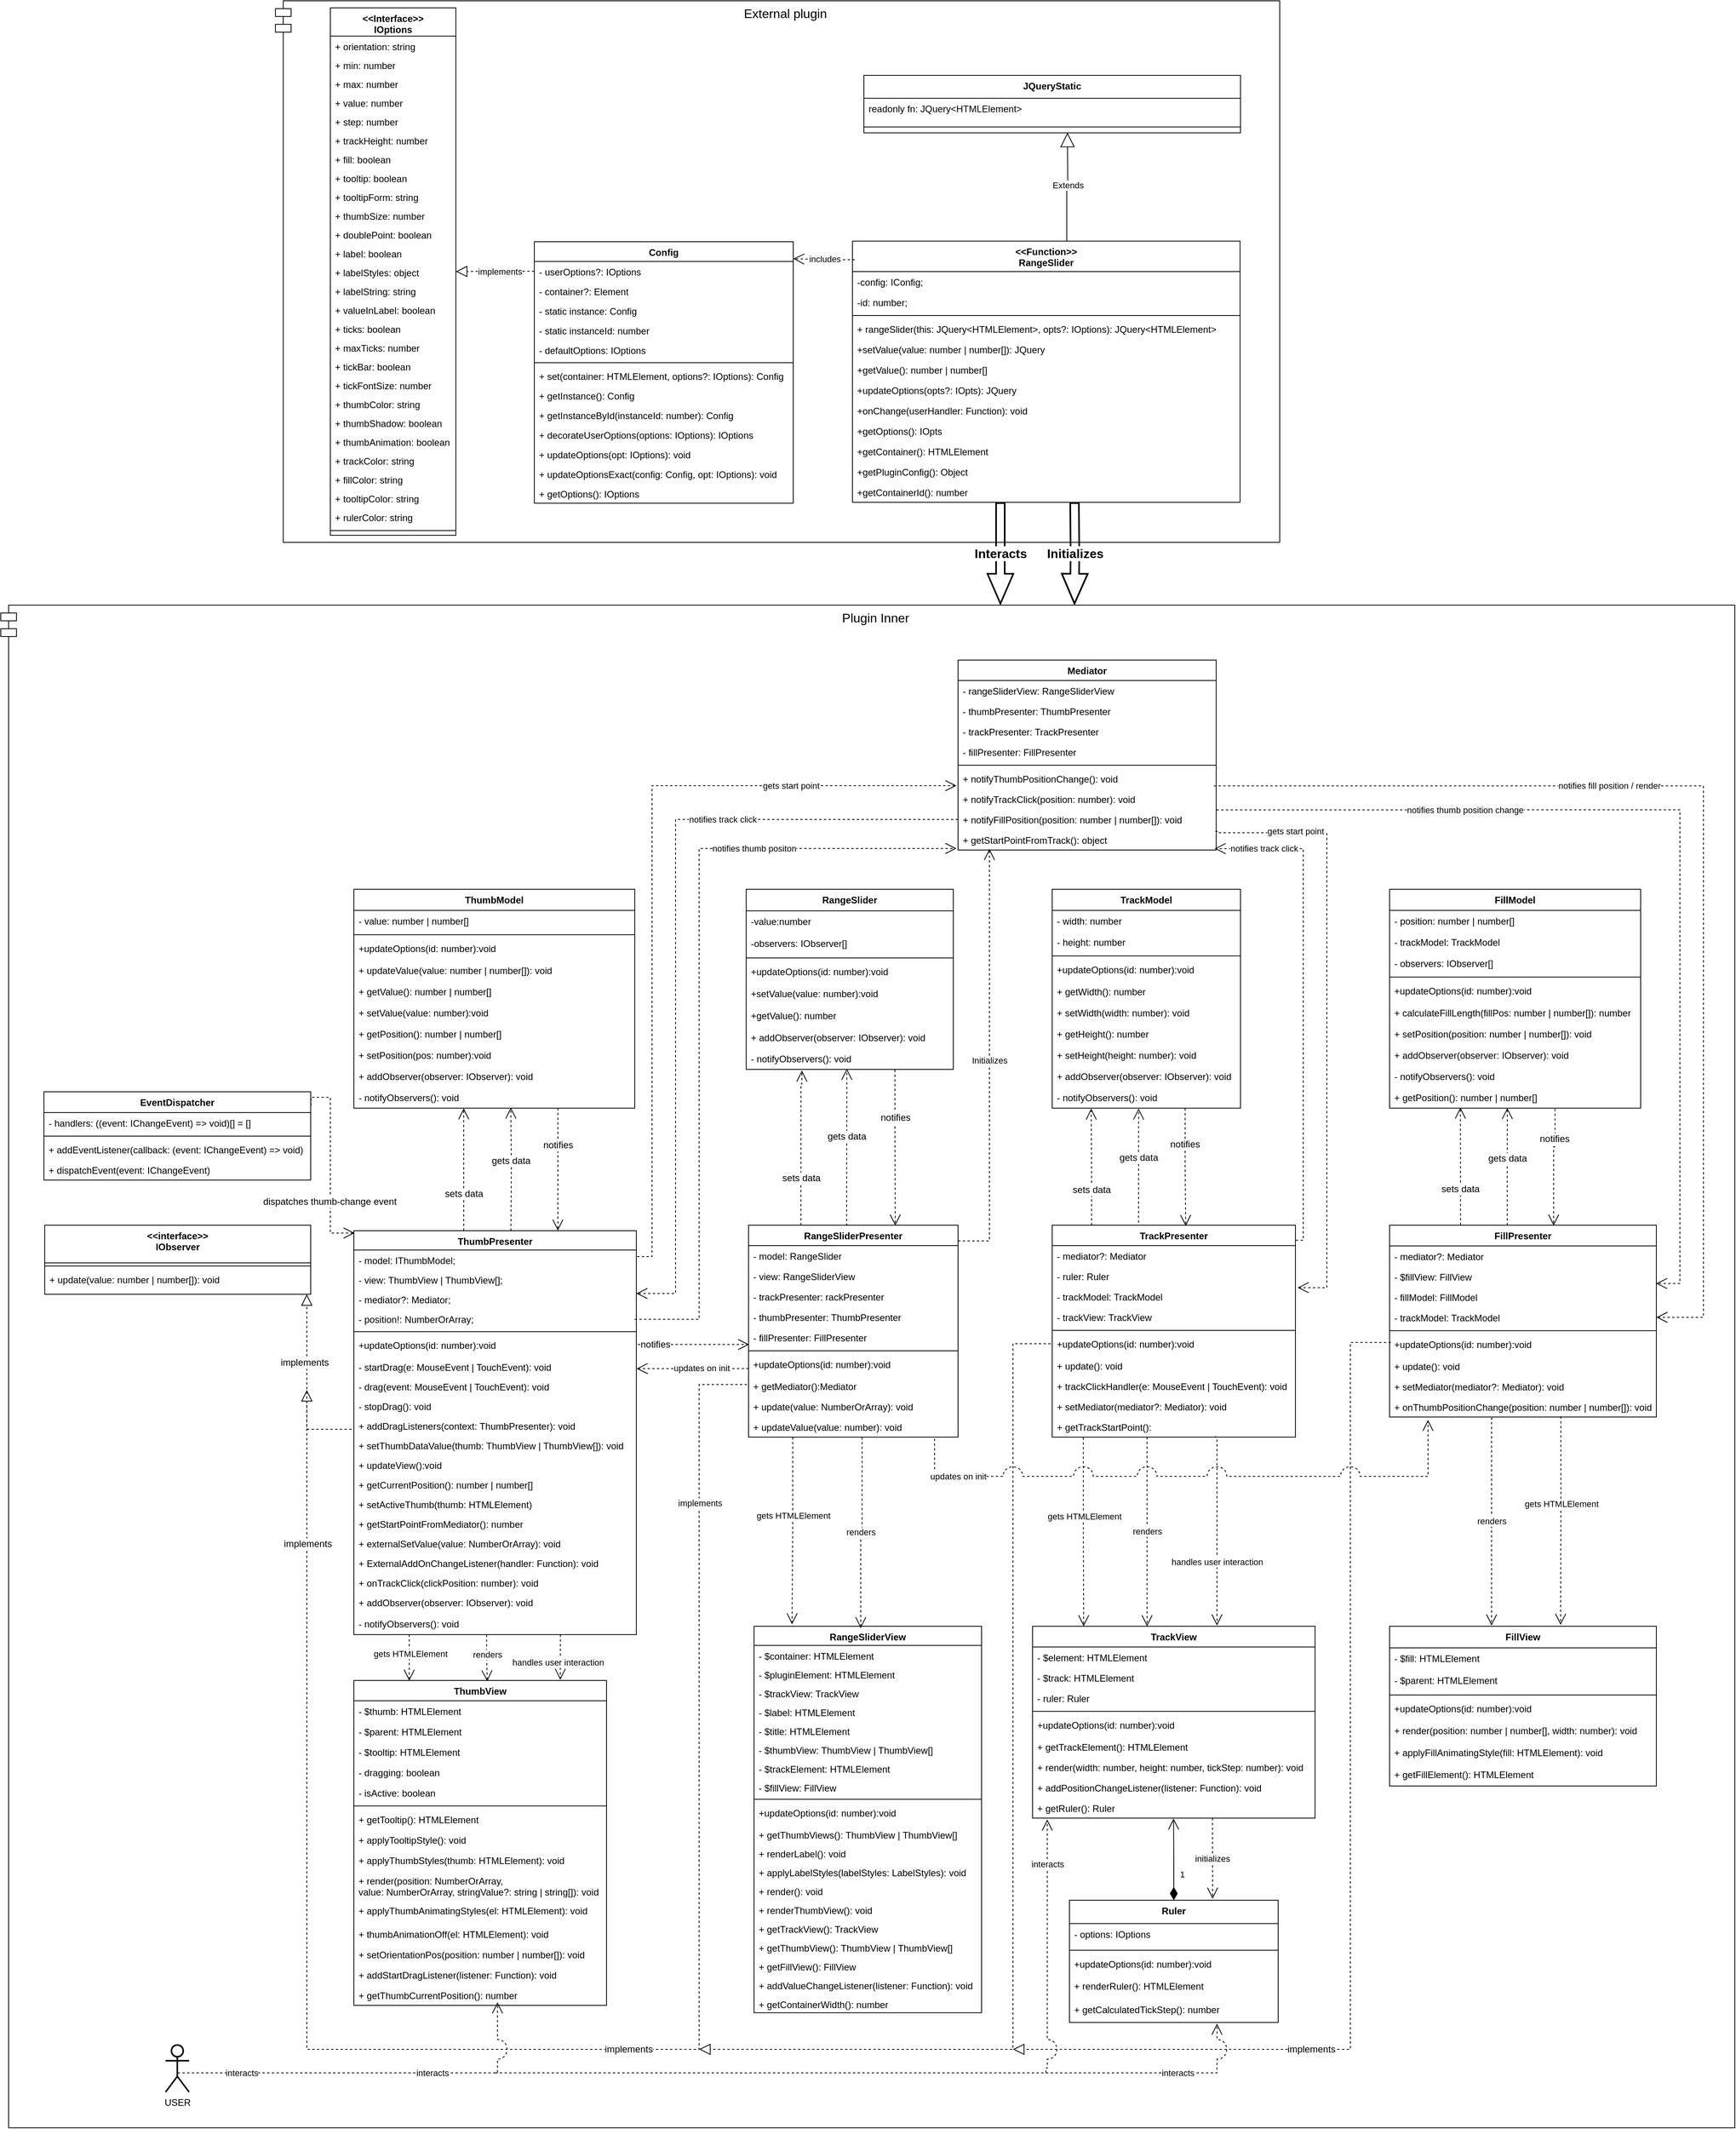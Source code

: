 <mxfile version="22.0.8" type="device">
  <diagram name="Страница — 1" id="O2DKld475pdmEx9NA0Uo">
    <mxGraphModel dx="3585" dy="2937" grid="1" gridSize="10" guides="1" tooltips="1" connect="1" arrows="1" fold="1" page="1" pageScale="1" pageWidth="827" pageHeight="1169" math="0" shadow="0">
      <root>
        <mxCell id="0" />
        <mxCell id="1" parent="0" />
        <mxCell id="pQNl8kFYSYKoo_jJR8Nf-14" value="&lt;font style=&quot;font-size: 16px;&quot;&gt;Plugin Inner&lt;/font&gt;" style="shape=module;align=left;spacingLeft=20;align=center;verticalAlign=top;whiteSpace=wrap;html=1;movable=0;resizable=0;rotatable=0;deletable=0;editable=0;locked=1;connectable=0;" parent="1" vertex="1">
          <mxGeometry x="440" y="130" width="2210" height="1940" as="geometry" />
        </mxCell>
        <mxCell id="pQNl8kFYSYKoo_jJR8Nf-9" value="&lt;font style=&quot;font-size: 16px;&quot;&gt;External plugin&lt;/font&gt;" style="shape=module;align=left;spacingLeft=20;align=center;verticalAlign=top;whiteSpace=wrap;html=1;movable=0;resizable=0;rotatable=0;deletable=0;editable=0;locked=1;connectable=0;" parent="1" vertex="1">
          <mxGeometry x="790" y="-640" width="1280" height="690" as="geometry" />
        </mxCell>
        <mxCell id="ADWufYTODqnqWgLy_RdV-12" value="EventDispatcher" style="swimlane;fontStyle=1;align=center;verticalAlign=top;childLayout=stackLayout;horizontal=1;startSize=26.444;horizontalStack=0;resizeParent=1;resizeParentMax=0;resizeLast=0;collapsible=0;marginBottom=0;" parent="1" vertex="1">
          <mxGeometry x="495" y="750" width="340" height="112.444" as="geometry" />
        </mxCell>
        <mxCell id="ADWufYTODqnqWgLy_RdV-14" value="- handlers: ((event: IChangeEvent) =&gt; void)[] = []" style="text;strokeColor=none;fillColor=none;align=left;verticalAlign=top;spacingLeft=4;spacingRight=4;overflow=hidden;rotatable=0;points=[[0,0.5],[1,0.5]];portConstraint=eastwest;" parent="ADWufYTODqnqWgLy_RdV-12" vertex="1">
          <mxGeometry y="26.444" width="340" height="26" as="geometry" />
        </mxCell>
        <mxCell id="ADWufYTODqnqWgLy_RdV-13" style="line;strokeWidth=1;fillColor=none;align=left;verticalAlign=middle;spacingTop=-1;spacingLeft=3;spacingRight=3;rotatable=0;labelPosition=right;points=[];portConstraint=eastwest;strokeColor=inherit;" parent="ADWufYTODqnqWgLy_RdV-12" vertex="1">
          <mxGeometry y="52.444" width="340" height="8" as="geometry" />
        </mxCell>
        <mxCell id="ADWufYTODqnqWgLy_RdV-15" value="+  addEventListener(callback: (event: IChangeEvent) =&gt; void)" style="text;strokeColor=none;fillColor=none;align=left;verticalAlign=top;spacingLeft=4;spacingRight=4;overflow=hidden;rotatable=0;points=[[0,0.5],[1,0.5]];portConstraint=eastwest;" parent="ADWufYTODqnqWgLy_RdV-12" vertex="1">
          <mxGeometry y="60.444" width="340" height="26" as="geometry" />
        </mxCell>
        <mxCell id="ADWufYTODqnqWgLy_RdV-16" value="+ dispatchEvent(event: IChangeEvent)" style="text;strokeColor=none;fillColor=none;align=left;verticalAlign=top;spacingLeft=4;spacingRight=4;overflow=hidden;rotatable=0;points=[[0,0.5],[1,0.5]];portConstraint=eastwest;" parent="ADWufYTODqnqWgLy_RdV-12" vertex="1">
          <mxGeometry y="86.444" width="340" height="26" as="geometry" />
        </mxCell>
        <mxCell id="ADWufYTODqnqWgLy_RdV-17" value="RangeSlider" style="swimlane;fontStyle=1;align=center;verticalAlign=top;childLayout=stackLayout;horizontal=1;startSize=27.5;horizontalStack=0;resizeParent=1;resizeParentMax=0;resizeLast=0;collapsible=0;marginBottom=0;" parent="1" vertex="1">
          <mxGeometry x="1390" y="492" width="264" height="229.5" as="geometry" />
        </mxCell>
        <mxCell id="ADWufYTODqnqWgLy_RdV-18" value="-value:number" style="text;strokeColor=none;fillColor=none;align=left;verticalAlign=top;spacingLeft=4;spacingRight=4;overflow=hidden;rotatable=0;points=[[0,0.5],[1,0.5]];portConstraint=eastwest;" parent="ADWufYTODqnqWgLy_RdV-17" vertex="1">
          <mxGeometry y="27.5" width="264" height="28" as="geometry" />
        </mxCell>
        <mxCell id="ADWufYTODqnqWgLy_RdV-19" value="-observers: IObserver[]" style="text;strokeColor=none;fillColor=none;align=left;verticalAlign=top;spacingLeft=4;spacingRight=4;overflow=hidden;rotatable=0;points=[[0,0.5],[1,0.5]];portConstraint=eastwest;" parent="ADWufYTODqnqWgLy_RdV-17" vertex="1">
          <mxGeometry y="55.5" width="264" height="28" as="geometry" />
        </mxCell>
        <mxCell id="ADWufYTODqnqWgLy_RdV-20" style="line;strokeWidth=1;fillColor=none;align=left;verticalAlign=middle;spacingTop=-1;spacingLeft=3;spacingRight=3;rotatable=0;labelPosition=right;points=[];portConstraint=eastwest;strokeColor=inherit;" parent="ADWufYTODqnqWgLy_RdV-17" vertex="1">
          <mxGeometry y="83.5" width="264" height="8" as="geometry" />
        </mxCell>
        <mxCell id="ADWufYTODqnqWgLy_RdV-21" value="+updateOptions(id: number):void" style="text;strokeColor=none;fillColor=none;align=left;verticalAlign=top;spacingLeft=4;spacingRight=4;overflow=hidden;rotatable=0;points=[[0,0.5],[1,0.5]];portConstraint=eastwest;" parent="ADWufYTODqnqWgLy_RdV-17" vertex="1">
          <mxGeometry y="91.5" width="264" height="28" as="geometry" />
        </mxCell>
        <mxCell id="ADWufYTODqnqWgLy_RdV-22" value="+setValue(value: number):void" style="text;strokeColor=none;fillColor=none;align=left;verticalAlign=top;spacingLeft=4;spacingRight=4;overflow=hidden;rotatable=0;points=[[0,0.5],[1,0.5]];portConstraint=eastwest;" parent="ADWufYTODqnqWgLy_RdV-17" vertex="1">
          <mxGeometry y="119.5" width="264" height="28" as="geometry" />
        </mxCell>
        <mxCell id="ADWufYTODqnqWgLy_RdV-23" value="+getValue(): number" style="text;strokeColor=none;fillColor=none;align=left;verticalAlign=top;spacingLeft=4;spacingRight=4;overflow=hidden;rotatable=0;points=[[0,0.5],[1,0.5]];portConstraint=eastwest;" parent="ADWufYTODqnqWgLy_RdV-17" vertex="1">
          <mxGeometry y="147.5" width="264" height="28" as="geometry" />
        </mxCell>
        <mxCell id="pQNl8kFYSYKoo_jJR8Nf-206" value="+ addObserver(observer: IObserver): void" style="text;strokeColor=none;fillColor=none;align=left;verticalAlign=top;spacingLeft=4;spacingRight=4;overflow=hidden;rotatable=0;points=[[0,0.5],[1,0.5]];portConstraint=eastwest;" parent="ADWufYTODqnqWgLy_RdV-17" vertex="1">
          <mxGeometry y="175.5" width="264" height="27" as="geometry" />
        </mxCell>
        <mxCell id="pQNl8kFYSYKoo_jJR8Nf-207" value="- notifyObservers(): void" style="text;strokeColor=none;fillColor=none;align=left;verticalAlign=top;spacingLeft=4;spacingRight=4;overflow=hidden;rotatable=0;points=[[0,0.5],[1,0.5]];portConstraint=eastwest;" parent="ADWufYTODqnqWgLy_RdV-17" vertex="1">
          <mxGeometry y="202.5" width="264" height="27" as="geometry" />
        </mxCell>
        <mxCell id="ADWufYTODqnqWgLy_RdV-32" value="TrackModel" style="swimlane;fontStyle=1;align=center;verticalAlign=top;childLayout=stackLayout;horizontal=1;startSize=26.857;horizontalStack=0;resizeParent=1;resizeParentMax=0;resizeLast=0;collapsible=0;marginBottom=0;" parent="1" vertex="1">
          <mxGeometry x="1780" y="492" width="240" height="278.857" as="geometry" />
        </mxCell>
        <mxCell id="ADWufYTODqnqWgLy_RdV-33" value="- width: number" style="text;strokeColor=none;fillColor=none;align=left;verticalAlign=top;spacingLeft=4;spacingRight=4;overflow=hidden;rotatable=0;points=[[0,0.5],[1,0.5]];portConstraint=eastwest;" parent="ADWufYTODqnqWgLy_RdV-32" vertex="1">
          <mxGeometry y="26.857" width="240" height="27" as="geometry" />
        </mxCell>
        <mxCell id="ADWufYTODqnqWgLy_RdV-34" value="- height: number" style="text;strokeColor=none;fillColor=none;align=left;verticalAlign=top;spacingLeft=4;spacingRight=4;overflow=hidden;rotatable=0;points=[[0,0.5],[1,0.5]];portConstraint=eastwest;" parent="ADWufYTODqnqWgLy_RdV-32" vertex="1">
          <mxGeometry y="53.857" width="240" height="27" as="geometry" />
        </mxCell>
        <mxCell id="ADWufYTODqnqWgLy_RdV-35" style="line;strokeWidth=1;fillColor=none;align=left;verticalAlign=middle;spacingTop=-1;spacingLeft=3;spacingRight=3;rotatable=0;labelPosition=right;points=[];portConstraint=eastwest;strokeColor=inherit;" parent="ADWufYTODqnqWgLy_RdV-32" vertex="1">
          <mxGeometry y="80.857" width="240" height="8" as="geometry" />
        </mxCell>
        <mxCell id="pQNl8kFYSYKoo_jJR8Nf-268" value="+updateOptions(id: number):void" style="text;strokeColor=none;fillColor=none;align=left;verticalAlign=top;spacingLeft=4;spacingRight=4;overflow=hidden;rotatable=0;points=[[0,0.5],[1,0.5]];portConstraint=eastwest;" parent="ADWufYTODqnqWgLy_RdV-32" vertex="1">
          <mxGeometry y="88.857" width="240" height="28" as="geometry" />
        </mxCell>
        <mxCell id="ADWufYTODqnqWgLy_RdV-36" value="+ getWidth(): number" style="text;strokeColor=none;fillColor=none;align=left;verticalAlign=top;spacingLeft=4;spacingRight=4;overflow=hidden;rotatable=0;points=[[0,0.5],[1,0.5]];portConstraint=eastwest;" parent="ADWufYTODqnqWgLy_RdV-32" vertex="1">
          <mxGeometry y="116.857" width="240" height="27" as="geometry" />
        </mxCell>
        <mxCell id="ADWufYTODqnqWgLy_RdV-37" value="+ setWidth(width: number): void" style="text;strokeColor=none;fillColor=none;align=left;verticalAlign=top;spacingLeft=4;spacingRight=4;overflow=hidden;rotatable=0;points=[[0,0.5],[1,0.5]];portConstraint=eastwest;" parent="ADWufYTODqnqWgLy_RdV-32" vertex="1">
          <mxGeometry y="143.857" width="240" height="27" as="geometry" />
        </mxCell>
        <mxCell id="ADWufYTODqnqWgLy_RdV-38" value="+ getHeight(): number" style="text;strokeColor=none;fillColor=none;align=left;verticalAlign=top;spacingLeft=4;spacingRight=4;overflow=hidden;rotatable=0;points=[[0,0.5],[1,0.5]];portConstraint=eastwest;" parent="ADWufYTODqnqWgLy_RdV-32" vertex="1">
          <mxGeometry y="170.857" width="240" height="27" as="geometry" />
        </mxCell>
        <mxCell id="ADWufYTODqnqWgLy_RdV-39" value="+ setHeight(height: number): void" style="text;strokeColor=none;fillColor=none;align=left;verticalAlign=top;spacingLeft=4;spacingRight=4;overflow=hidden;rotatable=0;points=[[0,0.5],[1,0.5]];portConstraint=eastwest;" parent="ADWufYTODqnqWgLy_RdV-32" vertex="1">
          <mxGeometry y="197.857" width="240" height="27" as="geometry" />
        </mxCell>
        <mxCell id="pQNl8kFYSYKoo_jJR8Nf-208" value="+ addObserver(observer: IObserver): void" style="text;strokeColor=none;fillColor=none;align=left;verticalAlign=top;spacingLeft=4;spacingRight=4;overflow=hidden;rotatable=0;points=[[0,0.5],[1,0.5]];portConstraint=eastwest;" parent="ADWufYTODqnqWgLy_RdV-32" vertex="1">
          <mxGeometry y="224.857" width="240" height="27" as="geometry" />
        </mxCell>
        <mxCell id="pQNl8kFYSYKoo_jJR8Nf-209" value="- notifyObservers(): void" style="text;strokeColor=none;fillColor=none;align=left;verticalAlign=top;spacingLeft=4;spacingRight=4;overflow=hidden;rotatable=0;points=[[0,0.5],[1,0.5]];portConstraint=eastwest;" parent="ADWufYTODqnqWgLy_RdV-32" vertex="1">
          <mxGeometry y="251.857" width="240" height="27" as="geometry" />
        </mxCell>
        <mxCell id="ADWufYTODqnqWgLy_RdV-40" value="FillModel" style="swimlane;fontStyle=1;align=center;verticalAlign=top;childLayout=stackLayout;horizontal=1;startSize=26.857;horizontalStack=0;resizeParent=1;resizeParentMax=0;resizeLast=0;collapsible=0;marginBottom=0;" parent="1" vertex="1">
          <mxGeometry x="2210" y="492" width="320" height="278.857" as="geometry" />
        </mxCell>
        <mxCell id="ADWufYTODqnqWgLy_RdV-41" value="- position: number | number[]" style="text;strokeColor=none;fillColor=none;align=left;verticalAlign=top;spacingLeft=4;spacingRight=4;overflow=hidden;rotatable=0;points=[[0,0.5],[1,0.5]];portConstraint=eastwest;" parent="ADWufYTODqnqWgLy_RdV-40" vertex="1">
          <mxGeometry y="26.857" width="320" height="27" as="geometry" />
        </mxCell>
        <mxCell id="ADWufYTODqnqWgLy_RdV-42" value="- trackModel: TrackModel" style="text;strokeColor=none;fillColor=none;align=left;verticalAlign=top;spacingLeft=4;spacingRight=4;overflow=hidden;rotatable=0;points=[[0,0.5],[1,0.5]];portConstraint=eastwest;" parent="ADWufYTODqnqWgLy_RdV-40" vertex="1">
          <mxGeometry y="53.857" width="320" height="27" as="geometry" />
        </mxCell>
        <mxCell id="ADWufYTODqnqWgLy_RdV-43" value="- observers: IObserver[]" style="text;strokeColor=none;fillColor=none;align=left;verticalAlign=top;spacingLeft=4;spacingRight=4;overflow=hidden;rotatable=0;points=[[0,0.5],[1,0.5]];portConstraint=eastwest;" parent="ADWufYTODqnqWgLy_RdV-40" vertex="1">
          <mxGeometry y="80.857" width="320" height="27" as="geometry" />
        </mxCell>
        <mxCell id="ADWufYTODqnqWgLy_RdV-44" style="line;strokeWidth=1;fillColor=none;align=left;verticalAlign=middle;spacingTop=-1;spacingLeft=3;spacingRight=3;rotatable=0;labelPosition=right;points=[];portConstraint=eastwest;strokeColor=inherit;" parent="ADWufYTODqnqWgLy_RdV-40" vertex="1">
          <mxGeometry y="107.857" width="320" height="8" as="geometry" />
        </mxCell>
        <mxCell id="pQNl8kFYSYKoo_jJR8Nf-269" value="+updateOptions(id: number):void" style="text;strokeColor=none;fillColor=none;align=left;verticalAlign=top;spacingLeft=4;spacingRight=4;overflow=hidden;rotatable=0;points=[[0,0.5],[1,0.5]];portConstraint=eastwest;" parent="ADWufYTODqnqWgLy_RdV-40" vertex="1">
          <mxGeometry y="115.857" width="320" height="28" as="geometry" />
        </mxCell>
        <mxCell id="ADWufYTODqnqWgLy_RdV-45" value="+ calculateFillLength(fillPos: number | number[]): number" style="text;strokeColor=none;fillColor=none;align=left;verticalAlign=top;spacingLeft=4;spacingRight=4;overflow=hidden;rotatable=0;points=[[0,0.5],[1,0.5]];portConstraint=eastwest;" parent="ADWufYTODqnqWgLy_RdV-40" vertex="1">
          <mxGeometry y="143.857" width="320" height="27" as="geometry" />
        </mxCell>
        <mxCell id="ADWufYTODqnqWgLy_RdV-46" value="+ setPosition(position: number | number[]): void" style="text;strokeColor=none;fillColor=none;align=left;verticalAlign=top;spacingLeft=4;spacingRight=4;overflow=hidden;rotatable=0;points=[[0,0.5],[1,0.5]];portConstraint=eastwest;" parent="ADWufYTODqnqWgLy_RdV-40" vertex="1">
          <mxGeometry y="170.857" width="320" height="27" as="geometry" />
        </mxCell>
        <mxCell id="pQNl8kFYSYKoo_jJR8Nf-210" value="+ addObserver(observer: IObserver): void" style="text;strokeColor=none;fillColor=none;align=left;verticalAlign=top;spacingLeft=4;spacingRight=4;overflow=hidden;rotatable=0;points=[[0,0.5],[1,0.5]];portConstraint=eastwest;" parent="ADWufYTODqnqWgLy_RdV-40" vertex="1">
          <mxGeometry y="197.857" width="320" height="27" as="geometry" />
        </mxCell>
        <mxCell id="pQNl8kFYSYKoo_jJR8Nf-211" value="- notifyObservers(): void" style="text;strokeColor=none;fillColor=none;align=left;verticalAlign=top;spacingLeft=4;spacingRight=4;overflow=hidden;rotatable=0;points=[[0,0.5],[1,0.5]];portConstraint=eastwest;" parent="ADWufYTODqnqWgLy_RdV-40" vertex="1">
          <mxGeometry y="224.857" width="320" height="27" as="geometry" />
        </mxCell>
        <mxCell id="ADWufYTODqnqWgLy_RdV-47" value="+ getPosition(): number | number[]" style="text;strokeColor=none;fillColor=none;align=left;verticalAlign=top;spacingLeft=4;spacingRight=4;overflow=hidden;rotatable=0;points=[[0,0.5],[1,0.5]];portConstraint=eastwest;" parent="ADWufYTODqnqWgLy_RdV-40" vertex="1">
          <mxGeometry y="251.857" width="320" height="27" as="geometry" />
        </mxCell>
        <mxCell id="ADWufYTODqnqWgLy_RdV-48" value="Ruler" style="swimlane;fontStyle=1;align=center;verticalAlign=top;childLayout=stackLayout;horizontal=1;startSize=29.75;horizontalStack=0;resizeParent=1;resizeParentMax=0;resizeLast=0;collapsible=0;marginBottom=0;" parent="1" vertex="1">
          <mxGeometry x="1802" y="1780" width="266" height="155.75" as="geometry" />
        </mxCell>
        <mxCell id="ADWufYTODqnqWgLy_RdV-49" value="- options: IOptions" style="text;strokeColor=none;fillColor=none;align=left;verticalAlign=top;spacingLeft=4;spacingRight=4;overflow=hidden;rotatable=0;points=[[0,0.5],[1,0.5]];portConstraint=eastwest;" parent="ADWufYTODqnqWgLy_RdV-48" vertex="1">
          <mxGeometry y="29.75" width="266" height="30" as="geometry" />
        </mxCell>
        <mxCell id="ADWufYTODqnqWgLy_RdV-50" style="line;strokeWidth=1;fillColor=none;align=left;verticalAlign=middle;spacingTop=-1;spacingLeft=3;spacingRight=3;rotatable=0;labelPosition=right;points=[];portConstraint=eastwest;strokeColor=inherit;" parent="ADWufYTODqnqWgLy_RdV-48" vertex="1">
          <mxGeometry y="59.75" width="266" height="8" as="geometry" />
        </mxCell>
        <mxCell id="pQNl8kFYSYKoo_jJR8Nf-277" value="+updateOptions(id: number):void" style="text;strokeColor=none;fillColor=none;align=left;verticalAlign=top;spacingLeft=4;spacingRight=4;overflow=hidden;rotatable=0;points=[[0,0.5],[1,0.5]];portConstraint=eastwest;" parent="ADWufYTODqnqWgLy_RdV-48" vertex="1">
          <mxGeometry y="67.75" width="266" height="28" as="geometry" />
        </mxCell>
        <mxCell id="ADWufYTODqnqWgLy_RdV-51" value="+ renderRuler(): HTMLElement" style="text;strokeColor=none;fillColor=none;align=left;verticalAlign=top;spacingLeft=4;spacingRight=4;overflow=hidden;rotatable=0;points=[[0,0.5],[1,0.5]];portConstraint=eastwest;" parent="ADWufYTODqnqWgLy_RdV-48" vertex="1">
          <mxGeometry y="95.75" width="266" height="30" as="geometry" />
        </mxCell>
        <mxCell id="ADWufYTODqnqWgLy_RdV-52" value="+ getCalculatedTickStep(): number" style="text;strokeColor=none;fillColor=none;align=left;verticalAlign=top;spacingLeft=4;spacingRight=4;overflow=hidden;rotatable=0;points=[[0,0.5],[1,0.5]];portConstraint=eastwest;" parent="ADWufYTODqnqWgLy_RdV-48" vertex="1">
          <mxGeometry y="125.75" width="266" height="30" as="geometry" />
        </mxCell>
        <mxCell id="ADWufYTODqnqWgLy_RdV-53" value="&lt;&lt;interface&gt;&gt;&#xa;IObserver" style="swimlane;fontStyle=1;align=center;verticalAlign=top;childLayout=stackLayout;horizontal=1;startSize=48;horizontalStack=0;resizeParent=1;resizeParentMax=0;resizeLast=0;collapsible=0;marginBottom=0;" parent="1" vertex="1">
          <mxGeometry x="496" y="920" width="339" height="88" as="geometry" />
        </mxCell>
        <mxCell id="ADWufYTODqnqWgLy_RdV-54" style="line;strokeWidth=1;fillColor=none;align=left;verticalAlign=middle;spacingTop=-1;spacingLeft=3;spacingRight=3;rotatable=0;labelPosition=right;points=[];portConstraint=eastwest;strokeColor=inherit;" parent="ADWufYTODqnqWgLy_RdV-53" vertex="1">
          <mxGeometry y="48" width="339" height="8" as="geometry" />
        </mxCell>
        <mxCell id="ADWufYTODqnqWgLy_RdV-55" value="+ update(value: number | number[]): void" style="text;strokeColor=none;fillColor=none;align=left;verticalAlign=top;spacingLeft=4;spacingRight=4;overflow=hidden;rotatable=0;points=[[0,0.5],[1,0.5]];portConstraint=eastwest;" parent="ADWufYTODqnqWgLy_RdV-53" vertex="1">
          <mxGeometry y="56" width="339" height="32" as="geometry" />
        </mxCell>
        <mxCell id="ADWufYTODqnqWgLy_RdV-56" value="RangeSliderPresenter" style="swimlane;fontStyle=1;align=center;verticalAlign=top;childLayout=stackLayout;horizontal=1;startSize=26;horizontalStack=0;resizeParent=1;resizeParentMax=0;resizeLast=0;collapsible=0;marginBottom=0;" parent="1" vertex="1">
          <mxGeometry x="1393" y="920" width="267" height="270" as="geometry" />
        </mxCell>
        <mxCell id="ADWufYTODqnqWgLy_RdV-57" value="- model: RangeSlider" style="text;strokeColor=none;fillColor=none;align=left;verticalAlign=top;spacingLeft=4;spacingRight=4;overflow=hidden;rotatable=0;points=[[0,0.5],[1,0.5]];portConstraint=eastwest;" parent="ADWufYTODqnqWgLy_RdV-56" vertex="1">
          <mxGeometry y="26" width="267" height="26" as="geometry" />
        </mxCell>
        <mxCell id="ADWufYTODqnqWgLy_RdV-58" value="- view: RangeSliderView" style="text;strokeColor=none;fillColor=none;align=left;verticalAlign=top;spacingLeft=4;spacingRight=4;overflow=hidden;rotatable=0;points=[[0,0.5],[1,0.5]];portConstraint=eastwest;" parent="ADWufYTODqnqWgLy_RdV-56" vertex="1">
          <mxGeometry y="52" width="267" height="26" as="geometry" />
        </mxCell>
        <mxCell id="ADWufYTODqnqWgLy_RdV-59" value="- trackPresenter: rackPresenter" style="text;strokeColor=none;fillColor=none;align=left;verticalAlign=top;spacingLeft=4;spacingRight=4;overflow=hidden;rotatable=0;points=[[0,0.5],[1,0.5]];portConstraint=eastwest;" parent="ADWufYTODqnqWgLy_RdV-56" vertex="1">
          <mxGeometry y="78" width="267" height="26" as="geometry" />
        </mxCell>
        <mxCell id="ADWufYTODqnqWgLy_RdV-60" value="- thumbPresenter: ThumbPresenter" style="text;strokeColor=none;fillColor=none;align=left;verticalAlign=top;spacingLeft=4;spacingRight=4;overflow=hidden;rotatable=0;points=[[0,0.5],[1,0.5]];portConstraint=eastwest;" parent="ADWufYTODqnqWgLy_RdV-56" vertex="1">
          <mxGeometry y="104" width="267" height="26" as="geometry" />
        </mxCell>
        <mxCell id="ADWufYTODqnqWgLy_RdV-61" value="- fillPresenter: FillPresenter" style="text;strokeColor=none;fillColor=none;align=left;verticalAlign=top;spacingLeft=4;spacingRight=4;overflow=hidden;rotatable=0;points=[[0,0.5],[1,0.5]];portConstraint=eastwest;" parent="ADWufYTODqnqWgLy_RdV-56" vertex="1">
          <mxGeometry y="130" width="267" height="26" as="geometry" />
        </mxCell>
        <mxCell id="ADWufYTODqnqWgLy_RdV-62" style="line;strokeWidth=1;fillColor=none;align=left;verticalAlign=middle;spacingTop=-1;spacingLeft=3;spacingRight=3;rotatable=0;labelPosition=right;points=[];portConstraint=eastwest;strokeColor=inherit;" parent="ADWufYTODqnqWgLy_RdV-56" vertex="1">
          <mxGeometry y="156" width="267" height="8" as="geometry" />
        </mxCell>
        <mxCell id="pQNl8kFYSYKoo_jJR8Nf-270" value="+updateOptions(id: number):void" style="text;strokeColor=none;fillColor=none;align=left;verticalAlign=top;spacingLeft=4;spacingRight=4;overflow=hidden;rotatable=0;points=[[0,0.5],[1,0.5]];portConstraint=eastwest;" parent="ADWufYTODqnqWgLy_RdV-56" vertex="1">
          <mxGeometry y="164" width="267" height="28" as="geometry" />
        </mxCell>
        <mxCell id="ADWufYTODqnqWgLy_RdV-63" value="+ getMediator():Mediator" style="text;strokeColor=none;fillColor=none;align=left;verticalAlign=top;spacingLeft=4;spacingRight=4;overflow=hidden;rotatable=0;points=[[0,0.5],[1,0.5]];portConstraint=eastwest;" parent="ADWufYTODqnqWgLy_RdV-56" vertex="1">
          <mxGeometry y="192" width="267" height="26" as="geometry" />
        </mxCell>
        <mxCell id="ADWufYTODqnqWgLy_RdV-64" value="+ update(value: NumberOrArray): void" style="text;strokeColor=none;fillColor=none;align=left;verticalAlign=top;spacingLeft=4;spacingRight=4;overflow=hidden;rotatable=0;points=[[0,0.5],[1,0.5]];portConstraint=eastwest;" parent="ADWufYTODqnqWgLy_RdV-56" vertex="1">
          <mxGeometry y="218" width="267" height="26" as="geometry" />
        </mxCell>
        <mxCell id="ADWufYTODqnqWgLy_RdV-65" value="+ updateValue(value: number): void" style="text;strokeColor=none;fillColor=none;align=left;verticalAlign=top;spacingLeft=4;spacingRight=4;overflow=hidden;rotatable=0;points=[[0,0.5],[1,0.5]];portConstraint=eastwest;" parent="ADWufYTODqnqWgLy_RdV-56" vertex="1">
          <mxGeometry y="244" width="267" height="26" as="geometry" />
        </mxCell>
        <mxCell id="qulfv3zckrtIXR-0wow6-3" value="" style="endArrow=block;dashed=1;endFill=0;endSize=12;html=1;rounded=0;edgeStyle=orthogonalEdgeStyle;exitX=0;exitY=0.5;exitDx=0;exitDy=0;" parent="ADWufYTODqnqWgLy_RdV-56" source="ADWufYTODqnqWgLy_RdV-64" edge="1">
          <mxGeometry width="160" relative="1" as="geometry">
            <mxPoint x="-643" y="623" as="sourcePoint" />
            <mxPoint x="-563" y="210" as="targetPoint" />
            <Array as="points">
              <mxPoint y="203" />
              <mxPoint x="-63" y="203" />
              <mxPoint x="-63" y="1050" />
              <mxPoint x="-563" y="1050" />
            </Array>
          </mxGeometry>
        </mxCell>
        <mxCell id="qulfv3zckrtIXR-0wow6-7" value="implements" style="edgeLabel;html=1;align=center;verticalAlign=middle;resizable=0;points=[];fontSize=12;" parent="qulfv3zckrtIXR-0wow6-3" vertex="1" connectable="0">
          <mxGeometry x="0.827" y="-1" relative="1" as="geometry">
            <mxPoint y="-1" as="offset" />
          </mxGeometry>
        </mxCell>
        <mxCell id="pQNl8kFYSYKoo_jJR8Nf-27" value="implements" style="edgeLabel;html=1;align=center;verticalAlign=middle;resizable=0;points=[];" parent="qulfv3zckrtIXR-0wow6-3" vertex="1" connectable="0">
          <mxGeometry x="-0.878" y="1" relative="1" as="geometry">
            <mxPoint y="103" as="offset" />
          </mxGeometry>
        </mxCell>
        <mxCell id="ADWufYTODqnqWgLy_RdV-66" value="ThumbPresenter" style="swimlane;fontStyle=1;align=center;verticalAlign=top;childLayout=stackLayout;horizontal=1;startSize=24.588;horizontalStack=0;resizeParent=1;resizeParentMax=0;resizeLast=0;collapsible=0;marginBottom=0;" parent="1" vertex="1">
          <mxGeometry x="890" y="927" width="360" height="514.588" as="geometry" />
        </mxCell>
        <mxCell id="ADWufYTODqnqWgLy_RdV-67" value="- model: IThumbModel;" style="text;strokeColor=none;fillColor=none;align=left;verticalAlign=top;spacingLeft=4;spacingRight=4;overflow=hidden;rotatable=0;points=[[0,0.5],[1,0.5]];portConstraint=eastwest;" parent="ADWufYTODqnqWgLy_RdV-66" vertex="1">
          <mxGeometry y="24.588" width="360" height="25" as="geometry" />
        </mxCell>
        <mxCell id="ADWufYTODqnqWgLy_RdV-68" value="- view: ThumbView | ThumbView[];" style="text;strokeColor=none;fillColor=none;align=left;verticalAlign=top;spacingLeft=4;spacingRight=4;overflow=hidden;rotatable=0;points=[[0,0.5],[1,0.5]];portConstraint=eastwest;" parent="ADWufYTODqnqWgLy_RdV-66" vertex="1">
          <mxGeometry y="49.588" width="360" height="25" as="geometry" />
        </mxCell>
        <mxCell id="ADWufYTODqnqWgLy_RdV-69" value="- mediator?: Mediator;" style="text;strokeColor=none;fillColor=none;align=left;verticalAlign=top;spacingLeft=4;spacingRight=4;overflow=hidden;rotatable=0;points=[[0,0.5],[1,0.5]];portConstraint=eastwest;" parent="ADWufYTODqnqWgLy_RdV-66" vertex="1">
          <mxGeometry y="74.588" width="360" height="25" as="geometry" />
        </mxCell>
        <mxCell id="ADWufYTODqnqWgLy_RdV-70" value="- position!: NumberOrArray;" style="text;strokeColor=none;fillColor=none;align=left;verticalAlign=top;spacingLeft=4;spacingRight=4;overflow=hidden;rotatable=0;points=[[0,0.5],[1,0.5]];portConstraint=eastwest;" parent="ADWufYTODqnqWgLy_RdV-66" vertex="1">
          <mxGeometry y="99.588" width="360" height="25" as="geometry" />
        </mxCell>
        <mxCell id="ADWufYTODqnqWgLy_RdV-71" style="line;strokeWidth=1;fillColor=none;align=left;verticalAlign=middle;spacingTop=-1;spacingLeft=3;spacingRight=3;rotatable=0;labelPosition=right;points=[];portConstraint=eastwest;strokeColor=inherit;" parent="ADWufYTODqnqWgLy_RdV-66" vertex="1">
          <mxGeometry y="124.588" width="360" height="8" as="geometry" />
        </mxCell>
        <mxCell id="pQNl8kFYSYKoo_jJR8Nf-271" value="+updateOptions(id: number):void" style="text;strokeColor=none;fillColor=none;align=left;verticalAlign=top;spacingLeft=4;spacingRight=4;overflow=hidden;rotatable=0;points=[[0,0.5],[1,0.5]];portConstraint=eastwest;" parent="ADWufYTODqnqWgLy_RdV-66" vertex="1">
          <mxGeometry y="132.588" width="360" height="28" as="geometry" />
        </mxCell>
        <mxCell id="ADWufYTODqnqWgLy_RdV-72" value="- startDrag(e: MouseEvent | TouchEvent): void" style="text;strokeColor=none;fillColor=none;align=left;verticalAlign=top;spacingLeft=4;spacingRight=4;overflow=hidden;rotatable=0;points=[[0,0.5],[1,0.5]];portConstraint=eastwest;" parent="ADWufYTODqnqWgLy_RdV-66" vertex="1">
          <mxGeometry y="160.588" width="360" height="25" as="geometry" />
        </mxCell>
        <mxCell id="ADWufYTODqnqWgLy_RdV-73" value="- drag(event: MouseEvent | TouchEvent): void" style="text;strokeColor=none;fillColor=none;align=left;verticalAlign=top;spacingLeft=4;spacingRight=4;overflow=hidden;rotatable=0;points=[[0,0.5],[1,0.5]];portConstraint=eastwest;" parent="ADWufYTODqnqWgLy_RdV-66" vertex="1">
          <mxGeometry y="185.588" width="360" height="25" as="geometry" />
        </mxCell>
        <mxCell id="ADWufYTODqnqWgLy_RdV-74" value="- stopDrag(): void" style="text;strokeColor=none;fillColor=none;align=left;verticalAlign=top;spacingLeft=4;spacingRight=4;overflow=hidden;rotatable=0;points=[[0,0.5],[1,0.5]];portConstraint=eastwest;" parent="ADWufYTODqnqWgLy_RdV-66" vertex="1">
          <mxGeometry y="210.588" width="360" height="25" as="geometry" />
        </mxCell>
        <mxCell id="ADWufYTODqnqWgLy_RdV-75" value="+ addDragListeners(context: ThumbPresenter): void" style="text;strokeColor=none;fillColor=none;align=left;verticalAlign=top;spacingLeft=4;spacingRight=4;overflow=hidden;rotatable=0;points=[[0,0.5],[1,0.5]];portConstraint=eastwest;" parent="ADWufYTODqnqWgLy_RdV-66" vertex="1">
          <mxGeometry y="235.588" width="360" height="25" as="geometry" />
        </mxCell>
        <mxCell id="ADWufYTODqnqWgLy_RdV-76" value="+ setThumbDataValue(thumb: ThumbView | ThumbView[]): void" style="text;strokeColor=none;fillColor=none;align=left;verticalAlign=top;spacingLeft=4;spacingRight=4;overflow=hidden;rotatable=0;points=[[0,0.5],[1,0.5]];portConstraint=eastwest;" parent="ADWufYTODqnqWgLy_RdV-66" vertex="1">
          <mxGeometry y="260.588" width="360" height="25" as="geometry" />
        </mxCell>
        <mxCell id="ADWufYTODqnqWgLy_RdV-77" value="+ updateView():void" style="text;strokeColor=none;fillColor=none;align=left;verticalAlign=top;spacingLeft=4;spacingRight=4;overflow=hidden;rotatable=0;points=[[0,0.5],[1,0.5]];portConstraint=eastwest;" parent="ADWufYTODqnqWgLy_RdV-66" vertex="1">
          <mxGeometry y="285.588" width="360" height="25" as="geometry" />
        </mxCell>
        <mxCell id="ADWufYTODqnqWgLy_RdV-78" value="+ getCurrentPosition(): number | number[]" style="text;strokeColor=none;fillColor=none;align=left;verticalAlign=top;spacingLeft=4;spacingRight=4;overflow=hidden;rotatable=0;points=[[0,0.5],[1,0.5]];portConstraint=eastwest;" parent="ADWufYTODqnqWgLy_RdV-66" vertex="1">
          <mxGeometry y="310.588" width="360" height="25" as="geometry" />
        </mxCell>
        <mxCell id="ADWufYTODqnqWgLy_RdV-79" value="+ setActiveThumb(thumb: HTMLElement)" style="text;strokeColor=none;fillColor=none;align=left;verticalAlign=top;spacingLeft=4;spacingRight=4;overflow=hidden;rotatable=0;points=[[0,0.5],[1,0.5]];portConstraint=eastwest;" parent="ADWufYTODqnqWgLy_RdV-66" vertex="1">
          <mxGeometry y="335.588" width="360" height="25" as="geometry" />
        </mxCell>
        <mxCell id="ADWufYTODqnqWgLy_RdV-80" value="+ getStartPointFromMediator(): number" style="text;strokeColor=none;fillColor=none;align=left;verticalAlign=top;spacingLeft=4;spacingRight=4;overflow=hidden;rotatable=0;points=[[0,0.5],[1,0.5]];portConstraint=eastwest;" parent="ADWufYTODqnqWgLy_RdV-66" vertex="1">
          <mxGeometry y="360.588" width="360" height="25" as="geometry" />
        </mxCell>
        <mxCell id="ADWufYTODqnqWgLy_RdV-81" value="+ externalSetValue(value: NumberOrArray): void" style="text;strokeColor=none;fillColor=none;align=left;verticalAlign=top;spacingLeft=4;spacingRight=4;overflow=hidden;rotatable=0;points=[[0,0.5],[1,0.5]];portConstraint=eastwest;" parent="ADWufYTODqnqWgLy_RdV-66" vertex="1">
          <mxGeometry y="385.588" width="360" height="25" as="geometry" />
        </mxCell>
        <mxCell id="ADWufYTODqnqWgLy_RdV-82" value="+ ExternalAddOnChangeListener(handler: Function): void" style="text;strokeColor=none;fillColor=none;align=left;verticalAlign=top;spacingLeft=4;spacingRight=4;overflow=hidden;rotatable=0;points=[[0,0.5],[1,0.5]];portConstraint=eastwest;" parent="ADWufYTODqnqWgLy_RdV-66" vertex="1">
          <mxGeometry y="410.588" width="360" height="25" as="geometry" />
        </mxCell>
        <mxCell id="ADWufYTODqnqWgLy_RdV-83" value="+ onTrackClick(clickPosition: number): void" style="text;strokeColor=none;fillColor=none;align=left;verticalAlign=top;spacingLeft=4;spacingRight=4;overflow=hidden;rotatable=0;points=[[0,0.5],[1,0.5]];portConstraint=eastwest;" parent="ADWufYTODqnqWgLy_RdV-66" vertex="1">
          <mxGeometry y="435.588" width="360" height="25" as="geometry" />
        </mxCell>
        <mxCell id="pQNl8kFYSYKoo_jJR8Nf-255" value="+ addObserver(observer: IObserver): void" style="text;strokeColor=none;fillColor=none;align=left;verticalAlign=top;spacingLeft=4;spacingRight=4;overflow=hidden;rotatable=0;points=[[0,0.5],[1,0.5]];portConstraint=eastwest;" parent="ADWufYTODqnqWgLy_RdV-66" vertex="1">
          <mxGeometry y="460.588" width="360" height="27" as="geometry" />
        </mxCell>
        <mxCell id="pQNl8kFYSYKoo_jJR8Nf-256" value="- notifyObservers(): void" style="text;strokeColor=none;fillColor=none;align=left;verticalAlign=top;spacingLeft=4;spacingRight=4;overflow=hidden;rotatable=0;points=[[0,0.5],[1,0.5]];portConstraint=eastwest;" parent="ADWufYTODqnqWgLy_RdV-66" vertex="1">
          <mxGeometry y="487.588" width="360" height="27" as="geometry" />
        </mxCell>
        <mxCell id="ADWufYTODqnqWgLy_RdV-84" value="TrackPresenter" style="swimlane;fontStyle=1;align=center;verticalAlign=top;childLayout=stackLayout;horizontal=1;startSize=26;horizontalStack=0;resizeParent=1;resizeParentMax=0;resizeLast=0;collapsible=0;marginBottom=0;" parent="1" vertex="1">
          <mxGeometry x="1780" y="920" width="310" height="270" as="geometry" />
        </mxCell>
        <mxCell id="ADWufYTODqnqWgLy_RdV-85" value="- mediator?: Mediator" style="text;strokeColor=none;fillColor=none;align=left;verticalAlign=top;spacingLeft=4;spacingRight=4;overflow=hidden;rotatable=0;points=[[0,0.5],[1,0.5]];portConstraint=eastwest;" parent="ADWufYTODqnqWgLy_RdV-84" vertex="1">
          <mxGeometry y="26" width="310" height="26" as="geometry" />
        </mxCell>
        <mxCell id="ADWufYTODqnqWgLy_RdV-86" value="- ruler: Ruler" style="text;strokeColor=none;fillColor=none;align=left;verticalAlign=top;spacingLeft=4;spacingRight=4;overflow=hidden;rotatable=0;points=[[0,0.5],[1,0.5]];portConstraint=eastwest;" parent="ADWufYTODqnqWgLy_RdV-84" vertex="1">
          <mxGeometry y="52" width="310" height="26" as="geometry" />
        </mxCell>
        <mxCell id="ADWufYTODqnqWgLy_RdV-87" value="- trackModel: TrackModel" style="text;strokeColor=none;fillColor=none;align=left;verticalAlign=top;spacingLeft=4;spacingRight=4;overflow=hidden;rotatable=0;points=[[0,0.5],[1,0.5]];portConstraint=eastwest;" parent="ADWufYTODqnqWgLy_RdV-84" vertex="1">
          <mxGeometry y="78" width="310" height="26" as="geometry" />
        </mxCell>
        <mxCell id="ADWufYTODqnqWgLy_RdV-88" value="- trackView: TrackView" style="text;strokeColor=none;fillColor=none;align=left;verticalAlign=top;spacingLeft=4;spacingRight=4;overflow=hidden;rotatable=0;points=[[0,0.5],[1,0.5]];portConstraint=eastwest;" parent="ADWufYTODqnqWgLy_RdV-84" vertex="1">
          <mxGeometry y="104" width="310" height="26" as="geometry" />
        </mxCell>
        <mxCell id="ADWufYTODqnqWgLy_RdV-89" style="line;strokeWidth=1;fillColor=none;align=left;verticalAlign=middle;spacingTop=-1;spacingLeft=3;spacingRight=3;rotatable=0;labelPosition=right;points=[];portConstraint=eastwest;strokeColor=inherit;" parent="ADWufYTODqnqWgLy_RdV-84" vertex="1">
          <mxGeometry y="130" width="310" height="8" as="geometry" />
        </mxCell>
        <mxCell id="pQNl8kFYSYKoo_jJR8Nf-272" value="+updateOptions(id: number):void" style="text;strokeColor=none;fillColor=none;align=left;verticalAlign=top;spacingLeft=4;spacingRight=4;overflow=hidden;rotatable=0;points=[[0,0.5],[1,0.5]];portConstraint=eastwest;" parent="ADWufYTODqnqWgLy_RdV-84" vertex="1">
          <mxGeometry y="138" width="310" height="28" as="geometry" />
        </mxCell>
        <mxCell id="ADWufYTODqnqWgLy_RdV-90" value="+ update(): void" style="text;strokeColor=none;fillColor=none;align=left;verticalAlign=top;spacingLeft=4;spacingRight=4;overflow=hidden;rotatable=0;points=[[0,0.5],[1,0.5]];portConstraint=eastwest;" parent="ADWufYTODqnqWgLy_RdV-84" vertex="1">
          <mxGeometry y="166" width="310" height="26" as="geometry" />
        </mxCell>
        <mxCell id="ADWufYTODqnqWgLy_RdV-91" value="+ trackClickHandler(e: MouseEvent | TouchEvent): void" style="text;strokeColor=none;fillColor=none;align=left;verticalAlign=top;spacingLeft=4;spacingRight=4;overflow=hidden;rotatable=0;points=[[0,0.5],[1,0.5]];portConstraint=eastwest;" parent="ADWufYTODqnqWgLy_RdV-84" vertex="1">
          <mxGeometry y="192" width="310" height="26" as="geometry" />
        </mxCell>
        <mxCell id="ADWufYTODqnqWgLy_RdV-92" value="+ setMediator(mediator?: Mediator): void" style="text;strokeColor=none;fillColor=none;align=left;verticalAlign=top;spacingLeft=4;spacingRight=4;overflow=hidden;rotatable=0;points=[[0,0.5],[1,0.5]];portConstraint=eastwest;" parent="ADWufYTODqnqWgLy_RdV-84" vertex="1">
          <mxGeometry y="218" width="310" height="26" as="geometry" />
        </mxCell>
        <mxCell id="ADWufYTODqnqWgLy_RdV-93" value="+ getTrackStartPoint():" style="text;strokeColor=none;fillColor=none;align=left;verticalAlign=top;spacingLeft=4;spacingRight=4;overflow=hidden;rotatable=0;points=[[0,0.5],[1,0.5]];portConstraint=eastwest;" parent="ADWufYTODqnqWgLy_RdV-84" vertex="1">
          <mxGeometry y="244" width="310" height="26" as="geometry" />
        </mxCell>
        <mxCell id="qulfv3zckrtIXR-0wow6-5" value="" style="endArrow=block;dashed=1;endFill=0;endSize=12;html=1;rounded=0;edgeStyle=orthogonalEdgeStyle;exitX=0;exitY=0.5;exitDx=0;exitDy=0;" parent="ADWufYTODqnqWgLy_RdV-84" source="ADWufYTODqnqWgLy_RdV-90" edge="1">
          <mxGeometry width="160" relative="1" as="geometry">
            <mxPoint x="-10" y="10" as="sourcePoint" />
            <mxPoint x="-450" y="1050" as="targetPoint" />
            <Array as="points">
              <mxPoint y="151" />
              <mxPoint x="-50" y="151" />
              <mxPoint x="-50" y="1050" />
            </Array>
          </mxGeometry>
        </mxCell>
        <mxCell id="qulfv3zckrtIXR-0wow6-8" value="implements" style="edgeLabel;html=1;align=center;verticalAlign=middle;resizable=0;points=[];fontSize=12;" parent="qulfv3zckrtIXR-0wow6-5" vertex="1" connectable="0">
          <mxGeometry x="0.705" y="1" relative="1" as="geometry">
            <mxPoint x="-293" y="-1" as="offset" />
          </mxGeometry>
        </mxCell>
        <mxCell id="ADWufYTODqnqWgLy_RdV-94" value="FillPresenter" style="swimlane;fontStyle=1;align=center;verticalAlign=top;childLayout=stackLayout;horizontal=1;startSize=26.375;horizontalStack=0;resizeParent=1;resizeParentMax=0;resizeLast=0;collapsible=0;marginBottom=0;" parent="1" vertex="1">
          <mxGeometry x="2210" y="920" width="340" height="244.375" as="geometry" />
        </mxCell>
        <mxCell id="ADWufYTODqnqWgLy_RdV-95" value="- mediator?: Mediator" style="text;strokeColor=none;fillColor=none;align=left;verticalAlign=top;spacingLeft=4;spacingRight=4;overflow=hidden;rotatable=0;points=[[0,0.5],[1,0.5]];portConstraint=eastwest;" parent="ADWufYTODqnqWgLy_RdV-94" vertex="1">
          <mxGeometry y="26.375" width="340" height="26" as="geometry" />
        </mxCell>
        <mxCell id="ADWufYTODqnqWgLy_RdV-96" value="- $fillView: FillView" style="text;strokeColor=none;fillColor=none;align=left;verticalAlign=top;spacingLeft=4;spacingRight=4;overflow=hidden;rotatable=0;points=[[0,0.5],[1,0.5]];portConstraint=eastwest;" parent="ADWufYTODqnqWgLy_RdV-94" vertex="1">
          <mxGeometry y="52.375" width="340" height="26" as="geometry" />
        </mxCell>
        <mxCell id="ADWufYTODqnqWgLy_RdV-97" value="- fillModel: FillModel" style="text;strokeColor=none;fillColor=none;align=left;verticalAlign=top;spacingLeft=4;spacingRight=4;overflow=hidden;rotatable=0;points=[[0,0.5],[1,0.5]];portConstraint=eastwest;" parent="ADWufYTODqnqWgLy_RdV-94" vertex="1">
          <mxGeometry y="78.375" width="340" height="26" as="geometry" />
        </mxCell>
        <mxCell id="ADWufYTODqnqWgLy_RdV-98" value="- trackModel: TrackModel" style="text;strokeColor=none;fillColor=none;align=left;verticalAlign=top;spacingLeft=4;spacingRight=4;overflow=hidden;rotatable=0;points=[[0,0.5],[1,0.5]];portConstraint=eastwest;" parent="ADWufYTODqnqWgLy_RdV-94" vertex="1">
          <mxGeometry y="104.375" width="340" height="26" as="geometry" />
        </mxCell>
        <mxCell id="ADWufYTODqnqWgLy_RdV-99" style="line;strokeWidth=1;fillColor=none;align=left;verticalAlign=middle;spacingTop=-1;spacingLeft=3;spacingRight=3;rotatable=0;labelPosition=right;points=[];portConstraint=eastwest;strokeColor=inherit;" parent="ADWufYTODqnqWgLy_RdV-94" vertex="1">
          <mxGeometry y="130.375" width="340" height="8" as="geometry" />
        </mxCell>
        <mxCell id="pQNl8kFYSYKoo_jJR8Nf-273" value="+updateOptions(id: number):void" style="text;strokeColor=none;fillColor=none;align=left;verticalAlign=top;spacingLeft=4;spacingRight=4;overflow=hidden;rotatable=0;points=[[0,0.5],[1,0.5]];portConstraint=eastwest;" parent="ADWufYTODqnqWgLy_RdV-94" vertex="1">
          <mxGeometry y="138.375" width="340" height="28" as="geometry" />
        </mxCell>
        <mxCell id="ADWufYTODqnqWgLy_RdV-100" value="+ update(): void" style="text;strokeColor=none;fillColor=none;align=left;verticalAlign=top;spacingLeft=4;spacingRight=4;overflow=hidden;rotatable=0;points=[[0,0.5],[1,0.5]];portConstraint=eastwest;" parent="ADWufYTODqnqWgLy_RdV-94" vertex="1">
          <mxGeometry y="166.375" width="340" height="26" as="geometry" />
        </mxCell>
        <mxCell id="ADWufYTODqnqWgLy_RdV-101" value="+ setMediator(mediator?: Mediator): void" style="text;strokeColor=none;fillColor=none;align=left;verticalAlign=top;spacingLeft=4;spacingRight=4;overflow=hidden;rotatable=0;points=[[0,0.5],[1,0.5]];portConstraint=eastwest;" parent="ADWufYTODqnqWgLy_RdV-94" vertex="1">
          <mxGeometry y="192.375" width="340" height="26" as="geometry" />
        </mxCell>
        <mxCell id="ADWufYTODqnqWgLy_RdV-102" value="+ onThumbPositionChange(position: number | number[]): void" style="text;strokeColor=none;fillColor=none;align=left;verticalAlign=top;spacingLeft=4;spacingRight=4;overflow=hidden;rotatable=0;points=[[0,0.5],[1,0.5]];portConstraint=eastwest;" parent="ADWufYTODqnqWgLy_RdV-94" vertex="1">
          <mxGeometry y="218.375" width="340" height="26" as="geometry" />
        </mxCell>
        <mxCell id="qulfv3zckrtIXR-0wow6-10" value="" style="endArrow=block;dashed=1;endFill=0;endSize=12;html=1;rounded=0;edgeStyle=orthogonalEdgeStyle;exitX=0.005;exitY=0.393;exitDx=0;exitDy=0;exitPerimeter=0;" parent="ADWufYTODqnqWgLy_RdV-94" source="pQNl8kFYSYKoo_jJR8Nf-273" edge="1">
          <mxGeometry width="160" relative="1" as="geometry">
            <mxPoint x="-20" y="150" as="sourcePoint" />
            <mxPoint x="-480" y="1050" as="targetPoint" />
            <Array as="points">
              <mxPoint x="-50" y="149" />
              <mxPoint x="-50" y="1050" />
            </Array>
          </mxGeometry>
        </mxCell>
        <mxCell id="qulfv3zckrtIXR-0wow6-11" value="implements" style="edgeLabel;html=1;align=center;verticalAlign=middle;resizable=0;points=[];fontSize=12;" parent="qulfv3zckrtIXR-0wow6-10" vertex="1" connectable="0">
          <mxGeometry x="0.686" y="3" relative="1" as="geometry">
            <mxPoint x="163" y="-3" as="offset" />
          </mxGeometry>
        </mxCell>
        <mxCell id="ADWufYTODqnqWgLy_RdV-103" value="Mediator" style="swimlane;fontStyle=1;align=center;verticalAlign=top;childLayout=stackLayout;horizontal=1;startSize=26;horizontalStack=0;resizeParent=1;resizeParentMax=0;resizeLast=0;collapsible=0;marginBottom=0;" parent="1" vertex="1">
          <mxGeometry x="1660" y="200" width="329" height="242" as="geometry" />
        </mxCell>
        <mxCell id="ADWufYTODqnqWgLy_RdV-104" value="- rangeSliderView: RangeSliderView" style="text;strokeColor=none;fillColor=none;align=left;verticalAlign=top;spacingLeft=4;spacingRight=4;overflow=hidden;rotatable=0;points=[[0,0.5],[1,0.5]];portConstraint=eastwest;" parent="ADWufYTODqnqWgLy_RdV-103" vertex="1">
          <mxGeometry y="26" width="329" height="26" as="geometry" />
        </mxCell>
        <mxCell id="ADWufYTODqnqWgLy_RdV-105" value="- thumbPresenter: ThumbPresenter" style="text;strokeColor=none;fillColor=none;align=left;verticalAlign=top;spacingLeft=4;spacingRight=4;overflow=hidden;rotatable=0;points=[[0,0.5],[1,0.5]];portConstraint=eastwest;" parent="ADWufYTODqnqWgLy_RdV-103" vertex="1">
          <mxGeometry y="52" width="329" height="26" as="geometry" />
        </mxCell>
        <mxCell id="ADWufYTODqnqWgLy_RdV-106" value="- trackPresenter: TrackPresenter" style="text;strokeColor=none;fillColor=none;align=left;verticalAlign=top;spacingLeft=4;spacingRight=4;overflow=hidden;rotatable=0;points=[[0,0.5],[1,0.5]];portConstraint=eastwest;" parent="ADWufYTODqnqWgLy_RdV-103" vertex="1">
          <mxGeometry y="78" width="329" height="26" as="geometry" />
        </mxCell>
        <mxCell id="ADWufYTODqnqWgLy_RdV-107" value="- fillPresenter: FillPresenter" style="text;strokeColor=none;fillColor=none;align=left;verticalAlign=top;spacingLeft=4;spacingRight=4;overflow=hidden;rotatable=0;points=[[0,0.5],[1,0.5]];portConstraint=eastwest;" parent="ADWufYTODqnqWgLy_RdV-103" vertex="1">
          <mxGeometry y="104" width="329" height="26" as="geometry" />
        </mxCell>
        <mxCell id="ADWufYTODqnqWgLy_RdV-108" style="line;strokeWidth=1;fillColor=none;align=left;verticalAlign=middle;spacingTop=-1;spacingLeft=3;spacingRight=3;rotatable=0;labelPosition=right;points=[];portConstraint=eastwest;strokeColor=inherit;" parent="ADWufYTODqnqWgLy_RdV-103" vertex="1">
          <mxGeometry y="130" width="329" height="8" as="geometry" />
        </mxCell>
        <mxCell id="ADWufYTODqnqWgLy_RdV-109" value="+ notifyThumbPositionChange(): void" style="text;strokeColor=none;fillColor=none;align=left;verticalAlign=top;spacingLeft=4;spacingRight=4;overflow=hidden;rotatable=0;points=[[0,0.5],[1,0.5]];portConstraint=eastwest;" parent="ADWufYTODqnqWgLy_RdV-103" vertex="1">
          <mxGeometry y="138" width="329" height="26" as="geometry" />
        </mxCell>
        <mxCell id="ADWufYTODqnqWgLy_RdV-110" value="+ notifyTrackClick(position: number): void" style="text;strokeColor=none;fillColor=none;align=left;verticalAlign=top;spacingLeft=4;spacingRight=4;overflow=hidden;rotatable=0;points=[[0,0.5],[1,0.5]];portConstraint=eastwest;" parent="ADWufYTODqnqWgLy_RdV-103" vertex="1">
          <mxGeometry y="164" width="329" height="26" as="geometry" />
        </mxCell>
        <mxCell id="ADWufYTODqnqWgLy_RdV-111" value="+ notifyFillPosition(position: number | number[]): void" style="text;strokeColor=none;fillColor=none;align=left;verticalAlign=top;spacingLeft=4;spacingRight=4;overflow=hidden;rotatable=0;points=[[0,0.5],[1,0.5]];portConstraint=eastwest;" parent="ADWufYTODqnqWgLy_RdV-103" vertex="1">
          <mxGeometry y="190" width="329" height="26" as="geometry" />
        </mxCell>
        <mxCell id="ADWufYTODqnqWgLy_RdV-112" value="+ getStartPointFromTrack(): object" style="text;strokeColor=none;fillColor=none;align=left;verticalAlign=top;spacingLeft=4;spacingRight=4;overflow=hidden;rotatable=0;points=[[0,0.5],[1,0.5]];portConstraint=eastwest;" parent="ADWufYTODqnqWgLy_RdV-103" vertex="1">
          <mxGeometry y="216" width="329" height="26" as="geometry" />
        </mxCell>
        <mxCell id="ADWufYTODqnqWgLy_RdV-113" value="ThumbView" style="swimlane;fontStyle=1;align=center;verticalAlign=top;childLayout=stackLayout;horizontal=1;startSize=25.867;horizontalStack=0;resizeParent=1;resizeParentMax=0;resizeLast=0;collapsible=0;marginBottom=0;" parent="1" vertex="1">
          <mxGeometry x="890" y="1500" width="322" height="413.997" as="geometry" />
        </mxCell>
        <mxCell id="ADWufYTODqnqWgLy_RdV-114" value="- $thumb: HTMLElement" style="text;strokeColor=none;fillColor=none;align=left;verticalAlign=top;spacingLeft=4;spacingRight=4;overflow=hidden;rotatable=0;points=[[0,0.5],[1,0.5]];portConstraint=eastwest;" parent="ADWufYTODqnqWgLy_RdV-113" vertex="1">
          <mxGeometry y="25.867" width="322" height="26" as="geometry" />
        </mxCell>
        <mxCell id="ADWufYTODqnqWgLy_RdV-115" value="- $parent: HTMLElement" style="text;strokeColor=none;fillColor=none;align=left;verticalAlign=top;spacingLeft=4;spacingRight=4;overflow=hidden;rotatable=0;points=[[0,0.5],[1,0.5]];portConstraint=eastwest;" parent="ADWufYTODqnqWgLy_RdV-113" vertex="1">
          <mxGeometry y="51.867" width="322" height="26" as="geometry" />
        </mxCell>
        <mxCell id="ADWufYTODqnqWgLy_RdV-116" value="- $tooltip: HTMLElement" style="text;strokeColor=none;fillColor=none;align=left;verticalAlign=top;spacingLeft=4;spacingRight=4;overflow=hidden;rotatable=0;points=[[0,0.5],[1,0.5]];portConstraint=eastwest;" parent="ADWufYTODqnqWgLy_RdV-113" vertex="1">
          <mxGeometry y="77.867" width="322" height="26" as="geometry" />
        </mxCell>
        <mxCell id="ADWufYTODqnqWgLy_RdV-117" value="- dragging: boolean" style="text;strokeColor=none;fillColor=none;align=left;verticalAlign=top;spacingLeft=4;spacingRight=4;overflow=hidden;rotatable=0;points=[[0,0.5],[1,0.5]];portConstraint=eastwest;" parent="ADWufYTODqnqWgLy_RdV-113" vertex="1">
          <mxGeometry y="103.867" width="322" height="26" as="geometry" />
        </mxCell>
        <mxCell id="ADWufYTODqnqWgLy_RdV-118" value="- isActive: boolean" style="text;strokeColor=none;fillColor=none;align=left;verticalAlign=top;spacingLeft=4;spacingRight=4;overflow=hidden;rotatable=0;points=[[0,0.5],[1,0.5]];portConstraint=eastwest;" parent="ADWufYTODqnqWgLy_RdV-113" vertex="1">
          <mxGeometry y="129.867" width="322" height="26" as="geometry" />
        </mxCell>
        <mxCell id="ADWufYTODqnqWgLy_RdV-119" style="line;strokeWidth=1;fillColor=none;align=left;verticalAlign=middle;spacingTop=-1;spacingLeft=3;spacingRight=3;rotatable=0;labelPosition=right;points=[];portConstraint=eastwest;strokeColor=inherit;" parent="ADWufYTODqnqWgLy_RdV-113" vertex="1">
          <mxGeometry y="155.867" width="322" height="8" as="geometry" />
        </mxCell>
        <mxCell id="ADWufYTODqnqWgLy_RdV-120" value="+ getTooltip(): HTMLElement" style="text;strokeColor=none;fillColor=none;align=left;verticalAlign=top;spacingLeft=4;spacingRight=4;overflow=hidden;rotatable=0;points=[[0,0.5],[1,0.5]];portConstraint=eastwest;" parent="ADWufYTODqnqWgLy_RdV-113" vertex="1">
          <mxGeometry y="163.867" width="322" height="26" as="geometry" />
        </mxCell>
        <mxCell id="ADWufYTODqnqWgLy_RdV-121" value="+ applyTooltipStyle(): void" style="text;strokeColor=none;fillColor=none;align=left;verticalAlign=top;spacingLeft=4;spacingRight=4;overflow=hidden;rotatable=0;points=[[0,0.5],[1,0.5]];portConstraint=eastwest;" parent="ADWufYTODqnqWgLy_RdV-113" vertex="1">
          <mxGeometry y="189.867" width="322" height="26" as="geometry" />
        </mxCell>
        <mxCell id="ADWufYTODqnqWgLy_RdV-125" value="+ applyThumbStyles(thumb: HTMLElement): void" style="text;strokeColor=none;fillColor=none;align=left;verticalAlign=top;spacingLeft=4;spacingRight=4;overflow=hidden;rotatable=0;points=[[0,0.5],[1,0.5]];portConstraint=eastwest;" parent="ADWufYTODqnqWgLy_RdV-113" vertex="1">
          <mxGeometry y="215.867" width="322" height="26" as="geometry" />
        </mxCell>
        <mxCell id="ADWufYTODqnqWgLy_RdV-122" value="+ render(position: NumberOrArray, &#xa; value: NumberOrArray, stringValue?: string | string[]): void" style="text;strokeColor=none;fillColor=none;align=left;verticalAlign=top;spacingLeft=4;spacingRight=4;overflow=hidden;rotatable=0;points=[[0,0.5],[1,0.5]];portConstraint=eastwest;" parent="ADWufYTODqnqWgLy_RdV-113" vertex="1">
          <mxGeometry y="241.867" width="322" height="38.13" as="geometry" />
        </mxCell>
        <mxCell id="ADWufYTODqnqWgLy_RdV-123" value="+ applyThumbAnimatingStyles(el: HTMLElement): void" style="text;strokeColor=none;fillColor=none;align=left;verticalAlign=top;spacingLeft=4;spacingRight=4;overflow=hidden;rotatable=0;points=[[0,0.5],[1,0.5]];portConstraint=eastwest;" parent="ADWufYTODqnqWgLy_RdV-113" vertex="1">
          <mxGeometry y="279.997" width="322" height="30" as="geometry" />
        </mxCell>
        <mxCell id="ADWufYTODqnqWgLy_RdV-124" value="+ thumbAnimationOff(el: HTMLElement): void" style="text;strokeColor=none;fillColor=none;align=left;verticalAlign=top;spacingLeft=4;spacingRight=4;overflow=hidden;rotatable=0;points=[[0,0.5],[1,0.5]];portConstraint=eastwest;" parent="ADWufYTODqnqWgLy_RdV-113" vertex="1">
          <mxGeometry y="309.997" width="322" height="26" as="geometry" />
        </mxCell>
        <mxCell id="ADWufYTODqnqWgLy_RdV-126" value="+ setOrientationPos(position: number | number[]): void" style="text;strokeColor=none;fillColor=none;align=left;verticalAlign=top;spacingLeft=4;spacingRight=4;overflow=hidden;rotatable=0;points=[[0,0.5],[1,0.5]];portConstraint=eastwest;" parent="ADWufYTODqnqWgLy_RdV-113" vertex="1">
          <mxGeometry y="335.997" width="322" height="26" as="geometry" />
        </mxCell>
        <mxCell id="ADWufYTODqnqWgLy_RdV-127" value="+ addStartDragListener(listener: Function): void" style="text;strokeColor=none;fillColor=none;align=left;verticalAlign=top;spacingLeft=4;spacingRight=4;overflow=hidden;rotatable=0;points=[[0,0.5],[1,0.5]];portConstraint=eastwest;" parent="ADWufYTODqnqWgLy_RdV-113" vertex="1">
          <mxGeometry y="361.997" width="322" height="26" as="geometry" />
        </mxCell>
        <mxCell id="ADWufYTODqnqWgLy_RdV-128" value="+ getThumbCurrentPosition(): number" style="text;strokeColor=none;fillColor=none;align=left;verticalAlign=top;spacingLeft=4;spacingRight=4;overflow=hidden;rotatable=0;points=[[0,0.5],[1,0.5]];portConstraint=eastwest;" parent="ADWufYTODqnqWgLy_RdV-113" vertex="1">
          <mxGeometry y="387.997" width="322" height="26" as="geometry" />
        </mxCell>
        <mxCell id="ADWufYTODqnqWgLy_RdV-129" value="TrackView" style="swimlane;fontStyle=1;align=center;verticalAlign=top;childLayout=stackLayout;horizontal=1;startSize=26.375;horizontalStack=0;resizeParent=1;resizeParentMax=0;resizeLast=0;collapsible=0;marginBottom=0;" parent="1" vertex="1">
          <mxGeometry x="1755" y="1430.97" width="360" height="244.375" as="geometry" />
        </mxCell>
        <mxCell id="ADWufYTODqnqWgLy_RdV-130" value="- $element: HTMLElement" style="text;strokeColor=none;fillColor=none;align=left;verticalAlign=top;spacingLeft=4;spacingRight=4;overflow=hidden;rotatable=0;points=[[0,0.5],[1,0.5]];portConstraint=eastwest;" parent="ADWufYTODqnqWgLy_RdV-129" vertex="1">
          <mxGeometry y="26.375" width="360" height="26" as="geometry" />
        </mxCell>
        <mxCell id="ADWufYTODqnqWgLy_RdV-131" value="- $track: HTMLElement" style="text;strokeColor=none;fillColor=none;align=left;verticalAlign=top;spacingLeft=4;spacingRight=4;overflow=hidden;rotatable=0;points=[[0,0.5],[1,0.5]];portConstraint=eastwest;" parent="ADWufYTODqnqWgLy_RdV-129" vertex="1">
          <mxGeometry y="52.375" width="360" height="26" as="geometry" />
        </mxCell>
        <mxCell id="ADWufYTODqnqWgLy_RdV-132" value="- ruler: Ruler" style="text;strokeColor=none;fillColor=none;align=left;verticalAlign=top;spacingLeft=4;spacingRight=4;overflow=hidden;rotatable=0;points=[[0,0.5],[1,0.5]];portConstraint=eastwest;" parent="ADWufYTODqnqWgLy_RdV-129" vertex="1">
          <mxGeometry y="78.375" width="360" height="26" as="geometry" />
        </mxCell>
        <mxCell id="ADWufYTODqnqWgLy_RdV-133" style="line;strokeWidth=1;fillColor=none;align=left;verticalAlign=middle;spacingTop=-1;spacingLeft=3;spacingRight=3;rotatable=0;labelPosition=right;points=[];portConstraint=eastwest;strokeColor=inherit;" parent="ADWufYTODqnqWgLy_RdV-129" vertex="1">
          <mxGeometry y="104.375" width="360" height="8" as="geometry" />
        </mxCell>
        <mxCell id="pQNl8kFYSYKoo_jJR8Nf-274" value="+updateOptions(id: number):void" style="text;strokeColor=none;fillColor=none;align=left;verticalAlign=top;spacingLeft=4;spacingRight=4;overflow=hidden;rotatable=0;points=[[0,0.5],[1,0.5]];portConstraint=eastwest;" parent="ADWufYTODqnqWgLy_RdV-129" vertex="1">
          <mxGeometry y="112.375" width="360" height="28" as="geometry" />
        </mxCell>
        <mxCell id="ADWufYTODqnqWgLy_RdV-134" value="+ getTrackElement(): HTMLElement" style="text;strokeColor=none;fillColor=none;align=left;verticalAlign=top;spacingLeft=4;spacingRight=4;overflow=hidden;rotatable=0;points=[[0,0.5],[1,0.5]];portConstraint=eastwest;" parent="ADWufYTODqnqWgLy_RdV-129" vertex="1">
          <mxGeometry y="140.375" width="360" height="26" as="geometry" />
        </mxCell>
        <mxCell id="ADWufYTODqnqWgLy_RdV-135" value="+ render(width: number, height: number, tickStep: number): void" style="text;strokeColor=none;fillColor=none;align=left;verticalAlign=top;spacingLeft=4;spacingRight=4;overflow=hidden;rotatable=0;points=[[0,0.5],[1,0.5]];portConstraint=eastwest;" parent="ADWufYTODqnqWgLy_RdV-129" vertex="1">
          <mxGeometry y="166.375" width="360" height="26" as="geometry" />
        </mxCell>
        <mxCell id="ADWufYTODqnqWgLy_RdV-136" value="+ addPositionChangeListener(listener: Function): void" style="text;strokeColor=none;fillColor=none;align=left;verticalAlign=top;spacingLeft=4;spacingRight=4;overflow=hidden;rotatable=0;points=[[0,0.5],[1,0.5]];portConstraint=eastwest;" parent="ADWufYTODqnqWgLy_RdV-129" vertex="1">
          <mxGeometry y="192.375" width="360" height="26" as="geometry" />
        </mxCell>
        <mxCell id="ADWufYTODqnqWgLy_RdV-137" value="+ getRuler(): Ruler" style="text;strokeColor=none;fillColor=none;align=left;verticalAlign=top;spacingLeft=4;spacingRight=4;overflow=hidden;rotatable=0;points=[[0,0.5],[1,0.5]];portConstraint=eastwest;" parent="ADWufYTODqnqWgLy_RdV-129" vertex="1">
          <mxGeometry y="218.375" width="360" height="26" as="geometry" />
        </mxCell>
        <mxCell id="ADWufYTODqnqWgLy_RdV-138" value="FillView" style="swimlane;fontStyle=1;align=center;verticalAlign=top;childLayout=stackLayout;horizontal=1;startSize=27.5;horizontalStack=0;resizeParent=1;resizeParentMax=0;resizeLast=0;collapsible=0;marginBottom=0;" parent="1" vertex="1">
          <mxGeometry x="2210" y="1430.97" width="340" height="203.5" as="geometry" />
        </mxCell>
        <mxCell id="ADWufYTODqnqWgLy_RdV-139" value="- $fill: HTMLElement" style="text;strokeColor=none;fillColor=none;align=left;verticalAlign=top;spacingLeft=4;spacingRight=4;overflow=hidden;rotatable=0;points=[[0,0.5],[1,0.5]];portConstraint=eastwest;" parent="ADWufYTODqnqWgLy_RdV-138" vertex="1">
          <mxGeometry y="27.5" width="340" height="28" as="geometry" />
        </mxCell>
        <mxCell id="ADWufYTODqnqWgLy_RdV-140" value="- $parent: HTMLElement" style="text;strokeColor=none;fillColor=none;align=left;verticalAlign=top;spacingLeft=4;spacingRight=4;overflow=hidden;rotatable=0;points=[[0,0.5],[1,0.5]];portConstraint=eastwest;" parent="ADWufYTODqnqWgLy_RdV-138" vertex="1">
          <mxGeometry y="55.5" width="340" height="28" as="geometry" />
        </mxCell>
        <mxCell id="ADWufYTODqnqWgLy_RdV-141" style="line;strokeWidth=1;fillColor=none;align=left;verticalAlign=middle;spacingTop=-1;spacingLeft=3;spacingRight=3;rotatable=0;labelPosition=right;points=[];portConstraint=eastwest;strokeColor=inherit;" parent="ADWufYTODqnqWgLy_RdV-138" vertex="1">
          <mxGeometry y="83.5" width="340" height="8" as="geometry" />
        </mxCell>
        <mxCell id="pQNl8kFYSYKoo_jJR8Nf-276" value="+updateOptions(id: number):void" style="text;strokeColor=none;fillColor=none;align=left;verticalAlign=top;spacingLeft=4;spacingRight=4;overflow=hidden;rotatable=0;points=[[0,0.5],[1,0.5]];portConstraint=eastwest;" parent="ADWufYTODqnqWgLy_RdV-138" vertex="1">
          <mxGeometry y="91.5" width="340" height="28" as="geometry" />
        </mxCell>
        <mxCell id="ADWufYTODqnqWgLy_RdV-142" value="+ render(position: number | number[], width: number): void" style="text;strokeColor=none;fillColor=none;align=left;verticalAlign=top;spacingLeft=4;spacingRight=4;overflow=hidden;rotatable=0;points=[[0,0.5],[1,0.5]];portConstraint=eastwest;" parent="ADWufYTODqnqWgLy_RdV-138" vertex="1">
          <mxGeometry y="119.5" width="340" height="28" as="geometry" />
        </mxCell>
        <mxCell id="ADWufYTODqnqWgLy_RdV-143" value="+ applyFillAnimatingStyle(fill: HTMLElement): void" style="text;strokeColor=none;fillColor=none;align=left;verticalAlign=top;spacingLeft=4;spacingRight=4;overflow=hidden;rotatable=0;points=[[0,0.5],[1,0.5]];portConstraint=eastwest;" parent="ADWufYTODqnqWgLy_RdV-138" vertex="1">
          <mxGeometry y="147.5" width="340" height="28" as="geometry" />
        </mxCell>
        <mxCell id="ADWufYTODqnqWgLy_RdV-144" value="+ getFillElement(): HTMLElement" style="text;strokeColor=none;fillColor=none;align=left;verticalAlign=top;spacingLeft=4;spacingRight=4;overflow=hidden;rotatable=0;points=[[0,0.5],[1,0.5]];portConstraint=eastwest;" parent="ADWufYTODqnqWgLy_RdV-138" vertex="1">
          <mxGeometry y="175.5" width="340" height="28" as="geometry" />
        </mxCell>
        <mxCell id="ADWufYTODqnqWgLy_RdV-145" value="RangeSliderView" style="swimlane;fontStyle=1;align=center;verticalAlign=top;childLayout=stackLayout;horizontal=1;startSize=24.421;horizontalStack=0;resizeParent=1;resizeParentMax=0;resizeLast=0;collapsible=0;marginBottom=0;" parent="1" vertex="1">
          <mxGeometry x="1400" y="1430.97" width="290" height="492.421" as="geometry" />
        </mxCell>
        <mxCell id="ADWufYTODqnqWgLy_RdV-146" value="- $container: HTMLElement" style="text;strokeColor=none;fillColor=none;align=left;verticalAlign=top;spacingLeft=4;spacingRight=4;overflow=hidden;rotatable=0;points=[[0,0.5],[1,0.5]];portConstraint=eastwest;" parent="ADWufYTODqnqWgLy_RdV-145" vertex="1">
          <mxGeometry y="24.421" width="290" height="24" as="geometry" />
        </mxCell>
        <mxCell id="ADWufYTODqnqWgLy_RdV-147" value="- $pluginElement: HTMLElement" style="text;strokeColor=none;fillColor=none;align=left;verticalAlign=top;spacingLeft=4;spacingRight=4;overflow=hidden;rotatable=0;points=[[0,0.5],[1,0.5]];portConstraint=eastwest;" parent="ADWufYTODqnqWgLy_RdV-145" vertex="1">
          <mxGeometry y="48.421" width="290" height="24" as="geometry" />
        </mxCell>
        <mxCell id="ADWufYTODqnqWgLy_RdV-148" value="- $trackView: TrackView" style="text;strokeColor=none;fillColor=none;align=left;verticalAlign=top;spacingLeft=4;spacingRight=4;overflow=hidden;rotatable=0;points=[[0,0.5],[1,0.5]];portConstraint=eastwest;" parent="ADWufYTODqnqWgLy_RdV-145" vertex="1">
          <mxGeometry y="72.421" width="290" height="24" as="geometry" />
        </mxCell>
        <mxCell id="ADWufYTODqnqWgLy_RdV-149" value="- $label: HTMLElement" style="text;strokeColor=none;fillColor=none;align=left;verticalAlign=top;spacingLeft=4;spacingRight=4;overflow=hidden;rotatable=0;points=[[0,0.5],[1,0.5]];portConstraint=eastwest;" parent="ADWufYTODqnqWgLy_RdV-145" vertex="1">
          <mxGeometry y="96.421" width="290" height="24" as="geometry" />
        </mxCell>
        <mxCell id="ADWufYTODqnqWgLy_RdV-150" value="- $title: HTMLElement" style="text;strokeColor=none;fillColor=none;align=left;verticalAlign=top;spacingLeft=4;spacingRight=4;overflow=hidden;rotatable=0;points=[[0,0.5],[1,0.5]];portConstraint=eastwest;" parent="ADWufYTODqnqWgLy_RdV-145" vertex="1">
          <mxGeometry y="120.421" width="290" height="24" as="geometry" />
        </mxCell>
        <mxCell id="ADWufYTODqnqWgLy_RdV-151" value="- $thumbView: ThumbView | ThumbView[]" style="text;strokeColor=none;fillColor=none;align=left;verticalAlign=top;spacingLeft=4;spacingRight=4;overflow=hidden;rotatable=0;points=[[0,0.5],[1,0.5]];portConstraint=eastwest;" parent="ADWufYTODqnqWgLy_RdV-145" vertex="1">
          <mxGeometry y="144.421" width="290" height="24" as="geometry" />
        </mxCell>
        <mxCell id="ADWufYTODqnqWgLy_RdV-152" value="- $trackElement: HTMLElement" style="text;strokeColor=none;fillColor=none;align=left;verticalAlign=top;spacingLeft=4;spacingRight=4;overflow=hidden;rotatable=0;points=[[0,0.5],[1,0.5]];portConstraint=eastwest;" parent="ADWufYTODqnqWgLy_RdV-145" vertex="1">
          <mxGeometry y="168.421" width="290" height="24" as="geometry" />
        </mxCell>
        <mxCell id="ADWufYTODqnqWgLy_RdV-153" value="- $fillView: FillView" style="text;strokeColor=none;fillColor=none;align=left;verticalAlign=top;spacingLeft=4;spacingRight=4;overflow=hidden;rotatable=0;points=[[0,0.5],[1,0.5]];portConstraint=eastwest;" parent="ADWufYTODqnqWgLy_RdV-145" vertex="1">
          <mxGeometry y="192.421" width="290" height="24" as="geometry" />
        </mxCell>
        <mxCell id="ADWufYTODqnqWgLy_RdV-154" style="line;strokeWidth=1;fillColor=none;align=left;verticalAlign=middle;spacingTop=-1;spacingLeft=3;spacingRight=3;rotatable=0;labelPosition=right;points=[];portConstraint=eastwest;strokeColor=inherit;" parent="ADWufYTODqnqWgLy_RdV-145" vertex="1">
          <mxGeometry y="216.421" width="290" height="8" as="geometry" />
        </mxCell>
        <mxCell id="pQNl8kFYSYKoo_jJR8Nf-275" value="+updateOptions(id: number):void" style="text;strokeColor=none;fillColor=none;align=left;verticalAlign=top;spacingLeft=4;spacingRight=4;overflow=hidden;rotatable=0;points=[[0,0.5],[1,0.5]];portConstraint=eastwest;" parent="ADWufYTODqnqWgLy_RdV-145" vertex="1">
          <mxGeometry y="224.421" width="290" height="28" as="geometry" />
        </mxCell>
        <mxCell id="ADWufYTODqnqWgLy_RdV-155" value="+ getThumbViews(): ThumbView | ThumbView[]" style="text;strokeColor=none;fillColor=none;align=left;verticalAlign=top;spacingLeft=4;spacingRight=4;overflow=hidden;rotatable=0;points=[[0,0.5],[1,0.5]];portConstraint=eastwest;" parent="ADWufYTODqnqWgLy_RdV-145" vertex="1">
          <mxGeometry y="252.421" width="290" height="24" as="geometry" />
        </mxCell>
        <mxCell id="ADWufYTODqnqWgLy_RdV-156" value="+ renderLabel(): void" style="text;strokeColor=none;fillColor=none;align=left;verticalAlign=top;spacingLeft=4;spacingRight=4;overflow=hidden;rotatable=0;points=[[0,0.5],[1,0.5]];portConstraint=eastwest;" parent="ADWufYTODqnqWgLy_RdV-145" vertex="1">
          <mxGeometry y="276.421" width="290" height="24" as="geometry" />
        </mxCell>
        <mxCell id="ADWufYTODqnqWgLy_RdV-157" value="+ applyLabelStyles(labelStyles: LabelStyles): void" style="text;strokeColor=none;fillColor=none;align=left;verticalAlign=top;spacingLeft=4;spacingRight=4;overflow=hidden;rotatable=0;points=[[0,0.5],[1,0.5]];portConstraint=eastwest;" parent="ADWufYTODqnqWgLy_RdV-145" vertex="1">
          <mxGeometry y="300.421" width="290" height="24" as="geometry" />
        </mxCell>
        <mxCell id="ADWufYTODqnqWgLy_RdV-158" value="+ render(): void" style="text;strokeColor=none;fillColor=none;align=left;verticalAlign=top;spacingLeft=4;spacingRight=4;overflow=hidden;rotatable=0;points=[[0,0.5],[1,0.5]];portConstraint=eastwest;" parent="ADWufYTODqnqWgLy_RdV-145" vertex="1">
          <mxGeometry y="324.421" width="290" height="24" as="geometry" />
        </mxCell>
        <mxCell id="ADWufYTODqnqWgLy_RdV-159" value="+ renderThumbView(): void" style="text;strokeColor=none;fillColor=none;align=left;verticalAlign=top;spacingLeft=4;spacingRight=4;overflow=hidden;rotatable=0;points=[[0,0.5],[1,0.5]];portConstraint=eastwest;" parent="ADWufYTODqnqWgLy_RdV-145" vertex="1">
          <mxGeometry y="348.421" width="290" height="24" as="geometry" />
        </mxCell>
        <mxCell id="ADWufYTODqnqWgLy_RdV-160" value="+ getTrackView(): TrackView" style="text;strokeColor=none;fillColor=none;align=left;verticalAlign=top;spacingLeft=4;spacingRight=4;overflow=hidden;rotatable=0;points=[[0,0.5],[1,0.5]];portConstraint=eastwest;" parent="ADWufYTODqnqWgLy_RdV-145" vertex="1">
          <mxGeometry y="372.421" width="290" height="24" as="geometry" />
        </mxCell>
        <mxCell id="ADWufYTODqnqWgLy_RdV-161" value="+ getThumbView(): ThumbView | ThumbView[]" style="text;strokeColor=none;fillColor=none;align=left;verticalAlign=top;spacingLeft=4;spacingRight=4;overflow=hidden;rotatable=0;points=[[0,0.5],[1,0.5]];portConstraint=eastwest;" parent="ADWufYTODqnqWgLy_RdV-145" vertex="1">
          <mxGeometry y="396.421" width="290" height="24" as="geometry" />
        </mxCell>
        <mxCell id="ADWufYTODqnqWgLy_RdV-162" value="+ getFillView(): FillView" style="text;strokeColor=none;fillColor=none;align=left;verticalAlign=top;spacingLeft=4;spacingRight=4;overflow=hidden;rotatable=0;points=[[0,0.5],[1,0.5]];portConstraint=eastwest;" parent="ADWufYTODqnqWgLy_RdV-145" vertex="1">
          <mxGeometry y="420.421" width="290" height="24" as="geometry" />
        </mxCell>
        <mxCell id="ADWufYTODqnqWgLy_RdV-163" value="+ addValueChangeListener(listener: Function): void" style="text;strokeColor=none;fillColor=none;align=left;verticalAlign=top;spacingLeft=4;spacingRight=4;overflow=hidden;rotatable=0;points=[[0,0.5],[1,0.5]];portConstraint=eastwest;" parent="ADWufYTODqnqWgLy_RdV-145" vertex="1">
          <mxGeometry y="444.421" width="290" height="24" as="geometry" />
        </mxCell>
        <mxCell id="ADWufYTODqnqWgLy_RdV-164" value="+ getContainerWidth(): number" style="text;strokeColor=none;fillColor=none;align=left;verticalAlign=top;spacingLeft=4;spacingRight=4;overflow=hidden;rotatable=0;points=[[0,0.5],[1,0.5]];portConstraint=eastwest;" parent="ADWufYTODqnqWgLy_RdV-145" vertex="1">
          <mxGeometry y="468.421" width="290" height="24" as="geometry" />
        </mxCell>
        <mxCell id="ADWufYTODqnqWgLy_RdV-169" value="1" style="endArrow=open;html=1;endSize=12;startArrow=diamondThin;startSize=14;startFill=1;edgeStyle=orthogonalEdgeStyle;align=left;verticalAlign=bottom;rounded=0;entryX=0.499;entryY=1.02;entryDx=0;entryDy=0;exitX=0.5;exitY=0;exitDx=0;exitDy=0;entryPerimeter=0;" parent="1" source="ADWufYTODqnqWgLy_RdV-48" target="ADWufYTODqnqWgLy_RdV-137" edge="1">
          <mxGeometry x="-0.54" y="-6" relative="1" as="geometry">
            <mxPoint x="1995" y="1461.72" as="sourcePoint" />
            <mxPoint x="2091" y="1771.72" as="targetPoint" />
            <mxPoint as="offset" />
          </mxGeometry>
        </mxCell>
        <mxCell id="ADWufYTODqnqWgLy_RdV-24" value="ThumbModel" style="swimlane;fontStyle=1;align=center;verticalAlign=top;childLayout=stackLayout;horizontal=1;startSize=26.857;horizontalStack=0;resizeParent=1;resizeParentMax=0;resizeLast=0;collapsible=0;marginBottom=0;" parent="1" vertex="1">
          <mxGeometry x="890" y="492" width="358" height="278.857" as="geometry" />
        </mxCell>
        <mxCell id="ADWufYTODqnqWgLy_RdV-25" value="- value: number | number[]" style="text;strokeColor=none;fillColor=none;align=left;verticalAlign=top;spacingLeft=4;spacingRight=4;overflow=hidden;rotatable=0;points=[[0,0.5],[1,0.5]];portConstraint=eastwest;" parent="ADWufYTODqnqWgLy_RdV-24" vertex="1">
          <mxGeometry y="26.857" width="358" height="27" as="geometry" />
        </mxCell>
        <mxCell id="ADWufYTODqnqWgLy_RdV-26" style="line;strokeWidth=1;fillColor=none;align=left;verticalAlign=middle;spacingTop=-1;spacingLeft=3;spacingRight=3;rotatable=0;labelPosition=right;points=[];portConstraint=eastwest;strokeColor=inherit;" parent="ADWufYTODqnqWgLy_RdV-24" vertex="1">
          <mxGeometry y="53.857" width="358" height="8" as="geometry" />
        </mxCell>
        <mxCell id="pQNl8kFYSYKoo_jJR8Nf-267" value="+updateOptions(id: number):void" style="text;strokeColor=none;fillColor=none;align=left;verticalAlign=top;spacingLeft=4;spacingRight=4;overflow=hidden;rotatable=0;points=[[0,0.5],[1,0.5]];portConstraint=eastwest;" parent="ADWufYTODqnqWgLy_RdV-24" vertex="1">
          <mxGeometry y="61.857" width="358" height="28" as="geometry" />
        </mxCell>
        <mxCell id="ADWufYTODqnqWgLy_RdV-27" value="+ updateValue(value: number | number[]): void" style="text;strokeColor=none;fillColor=none;align=left;verticalAlign=top;spacingLeft=4;spacingRight=4;overflow=hidden;rotatable=0;points=[[0,0.5],[1,0.5]];portConstraint=eastwest;" parent="ADWufYTODqnqWgLy_RdV-24" vertex="1">
          <mxGeometry y="89.857" width="358" height="27" as="geometry" />
        </mxCell>
        <mxCell id="ADWufYTODqnqWgLy_RdV-28" value="+ getValue(): number | number[]" style="text;strokeColor=none;fillColor=none;align=left;verticalAlign=top;spacingLeft=4;spacingRight=4;overflow=hidden;rotatable=0;points=[[0,0.5],[1,0.5]];portConstraint=eastwest;" parent="ADWufYTODqnqWgLy_RdV-24" vertex="1">
          <mxGeometry y="116.857" width="358" height="27" as="geometry" />
        </mxCell>
        <mxCell id="ADWufYTODqnqWgLy_RdV-29" value="+ setValue(value: number):void" style="text;strokeColor=none;fillColor=none;align=left;verticalAlign=top;spacingLeft=4;spacingRight=4;overflow=hidden;rotatable=0;points=[[0,0.5],[1,0.5]];portConstraint=eastwest;" parent="ADWufYTODqnqWgLy_RdV-24" vertex="1">
          <mxGeometry y="143.857" width="358" height="27" as="geometry" />
        </mxCell>
        <mxCell id="ADWufYTODqnqWgLy_RdV-31" value="+ getPosition(): number | number[]" style="text;strokeColor=none;fillColor=none;align=left;verticalAlign=top;spacingLeft=4;spacingRight=4;overflow=hidden;rotatable=0;points=[[0,0.5],[1,0.5]];portConstraint=eastwest;" parent="ADWufYTODqnqWgLy_RdV-24" vertex="1">
          <mxGeometry y="170.857" width="358" height="27" as="geometry" />
        </mxCell>
        <mxCell id="ADWufYTODqnqWgLy_RdV-30" value="+ setPosition(pos: number):void" style="text;strokeColor=none;fillColor=none;align=left;verticalAlign=top;spacingLeft=4;spacingRight=4;overflow=hidden;rotatable=0;points=[[0,0.5],[1,0.5]];portConstraint=eastwest;" parent="ADWufYTODqnqWgLy_RdV-24" vertex="1">
          <mxGeometry y="197.857" width="358" height="27" as="geometry" />
        </mxCell>
        <mxCell id="pQNl8kFYSYKoo_jJR8Nf-200" value="+ addObserver(observer: IObserver): void" style="text;strokeColor=none;fillColor=none;align=left;verticalAlign=top;spacingLeft=4;spacingRight=4;overflow=hidden;rotatable=0;points=[[0,0.5],[1,0.5]];portConstraint=eastwest;" parent="ADWufYTODqnqWgLy_RdV-24" vertex="1">
          <mxGeometry y="224.857" width="358" height="27" as="geometry" />
        </mxCell>
        <mxCell id="pQNl8kFYSYKoo_jJR8Nf-201" value="- notifyObservers(): void" style="text;strokeColor=none;fillColor=none;align=left;verticalAlign=top;spacingLeft=4;spacingRight=4;overflow=hidden;rotatable=0;points=[[0,0.5],[1,0.5]];portConstraint=eastwest;" parent="ADWufYTODqnqWgLy_RdV-24" vertex="1">
          <mxGeometry y="251.857" width="358" height="27" as="geometry" />
        </mxCell>
        <mxCell id="lGM80EOGGqHn_JU-khng-10" value="notifies track click" style="endArrow=open;endSize=12;dashed=1;html=1;rounded=0;exitX=0;exitY=0.5;exitDx=0;exitDy=0;edgeStyle=orthogonalEdgeStyle;" parent="1" source="ADWufYTODqnqWgLy_RdV-111" edge="1">
          <mxGeometry x="-0.408" width="160" relative="1" as="geometry">
            <mxPoint x="1659.996" y="422.786" as="sourcePoint" />
            <mxPoint x="1250" y="1007" as="targetPoint" />
            <Array as="points">
              <mxPoint x="1300" y="403" />
              <mxPoint x="1300" y="1007" />
            </Array>
            <mxPoint as="offset" />
          </mxGeometry>
        </mxCell>
        <mxCell id="lGM80EOGGqHn_JU-khng-12" value="&lt;font style=&quot;font-size: 12px;&quot;&gt;gets data&lt;/font&gt;" style="endArrow=open;endSize=12;dashed=1;html=1;rounded=0;edgeStyle=orthogonalEdgeStyle;" parent="1" edge="1">
          <mxGeometry x="0.137" width="160" relative="1" as="geometry">
            <mxPoint x="1090.16" y="927" as="sourcePoint" />
            <mxPoint x="1090" y="770" as="targetPoint" />
            <Array as="points" />
            <mxPoint as="offset" />
          </mxGeometry>
        </mxCell>
        <mxCell id="lGM80EOGGqHn_JU-khng-17" value="renders" style="endArrow=open;endSize=12;dashed=1;html=1;rounded=0;edgeStyle=orthogonalEdgeStyle;exitX=0.39;exitY=0.994;exitDx=0;exitDy=0;exitPerimeter=0;" parent="1" source="ADWufYTODqnqWgLy_RdV-93" edge="1">
          <mxGeometry width="160" relative="1" as="geometry">
            <mxPoint x="2038.44" y="1169" as="sourcePoint" />
            <mxPoint x="1901" y="1431" as="targetPoint" />
            <Array as="points">
              <mxPoint x="1901" y="1431" />
            </Array>
          </mxGeometry>
        </mxCell>
        <mxCell id="lGM80EOGGqHn_JU-khng-18" value="renders" style="endArrow=open;endSize=12;dashed=1;html=1;rounded=0;edgeStyle=orthogonalEdgeStyle;exitX=0.542;exitY=1.004;exitDx=0;exitDy=0;exitPerimeter=0;entryX=0.469;entryY=0.005;entryDx=0;entryDy=0;entryPerimeter=0;" parent="1" source="ADWufYTODqnqWgLy_RdV-65" target="ADWufYTODqnqWgLy_RdV-145" edge="1">
          <mxGeometry width="160" relative="1" as="geometry">
            <mxPoint x="1592" y="1320" as="sourcePoint" />
            <mxPoint x="1568" y="1420" as="targetPoint" />
            <Array as="points" />
          </mxGeometry>
        </mxCell>
        <mxCell id="lGM80EOGGqHn_JU-khng-19" value="renders" style="endArrow=open;endSize=12;dashed=1;html=1;rounded=0;edgeStyle=orthogonalEdgeStyle;exitX=0.386;exitY=1.064;exitDx=0;exitDy=0;exitPerimeter=0;" parent="1" source="ADWufYTODqnqWgLy_RdV-102" edge="1">
          <mxGeometry width="160" relative="1" as="geometry">
            <mxPoint x="2450" y="1136.38" as="sourcePoint" />
            <mxPoint x="2340" y="1430" as="targetPoint" />
            <Array as="points">
              <mxPoint x="2340" y="1166" />
            </Array>
          </mxGeometry>
        </mxCell>
        <mxCell id="lGM80EOGGqHn_JU-khng-21" value="gets start point" style="endArrow=open;endSize=12;dashed=1;html=1;rounded=0;edgeStyle=orthogonalEdgeStyle;exitX=0.997;exitY=0.089;exitDx=0;exitDy=0;exitPerimeter=0;entryX=1.009;entryY=0.061;entryDx=0;entryDy=0;entryPerimeter=0;" parent="1" source="ADWufYTODqnqWgLy_RdV-112" edge="1" target="ADWufYTODqnqWgLy_RdV-87">
          <mxGeometry x="-0.727" y="2" width="160" relative="1" as="geometry">
            <mxPoint x="1992" y="400.5" as="sourcePoint" />
            <mxPoint x="2232" y="1000" as="targetPoint" />
            <Array as="points">
              <mxPoint x="1992" y="418" />
              <mxPoint x="1992" y="420" />
              <mxPoint x="2130" y="420" />
              <mxPoint x="2130" y="1000" />
            </Array>
            <mxPoint as="offset" />
          </mxGeometry>
        </mxCell>
        <mxCell id="lGM80EOGGqHn_JU-khng-22" value="notifies thumb position change" style="endArrow=open;endSize=12;dashed=1;html=1;rounded=0;edgeStyle=orthogonalEdgeStyle;entryX=0.999;entryY=-0.157;entryDx=0;entryDy=0;entryPerimeter=0;exitX=1.001;exitY=0.032;exitDx=0;exitDy=0;exitPerimeter=0;" parent="1" source="ADWufYTODqnqWgLy_RdV-111" target="ADWufYTODqnqWgLy_RdV-97" edge="1">
          <mxGeometry x="-0.483" width="160" relative="1" as="geometry">
            <mxPoint x="2270" y="420" as="sourcePoint" />
            <mxPoint x="2272.94" y="584.18" as="targetPoint" />
            <Array as="points">
              <mxPoint x="2580" y="391" />
              <mxPoint x="2580" y="994" />
            </Array>
            <mxPoint as="offset" />
          </mxGeometry>
        </mxCell>
        <mxCell id="lGM80EOGGqHn_JU-khng-23" value="notifies thumb positon" style="endArrow=open;endSize=12;dashed=1;html=1;rounded=0;edgeStyle=orthogonalEdgeStyle;exitX=0.994;exitY=0.532;exitDx=0;exitDy=0;exitPerimeter=0;jumpStyle=sharp;startArrow=none;startFill=0;jumpSize=28;" parent="1" source="ADWufYTODqnqWgLy_RdV-70" edge="1">
          <mxGeometry x="0.489" width="160" relative="1" as="geometry">
            <mxPoint x="1629" y="800" as="sourcePoint" />
            <mxPoint x="1658" y="440" as="targetPoint" />
            <Array as="points">
              <mxPoint x="1330" y="1040" />
              <mxPoint x="1330" y="440" />
            </Array>
            <mxPoint as="offset" />
          </mxGeometry>
        </mxCell>
        <mxCell id="qulfv3zckrtIXR-0wow6-4" value="" style="endArrow=block;dashed=1;endFill=0;endSize=12;html=1;rounded=0;edgeStyle=orthogonalEdgeStyle;exitX=0;exitY=0.5;exitDx=0;exitDy=0;" parent="1" source="ADWufYTODqnqWgLy_RdV-77" target="ADWufYTODqnqWgLy_RdV-55" edge="1">
          <mxGeometry width="160" relative="1" as="geometry">
            <mxPoint x="870" y="1120" as="sourcePoint" />
            <mxPoint x="610" y="1170" as="targetPoint" />
            <Array as="points">
              <mxPoint x="890" y="1180" />
              <mxPoint x="830" y="1180" />
              <mxPoint x="830" y="982" />
            </Array>
          </mxGeometry>
        </mxCell>
        <mxCell id="qulfv3zckrtIXR-0wow6-12" value="implements" style="edgeLabel;html=1;align=center;verticalAlign=middle;resizable=0;points=[];fontSize=12;" parent="qulfv3zckrtIXR-0wow6-4" vertex="1" connectable="0">
          <mxGeometry x="0.592" y="-1" relative="1" as="geometry">
            <mxPoint x="-4" y="30" as="offset" />
          </mxGeometry>
        </mxCell>
        <mxCell id="lGM80EOGGqHn_JU-khng-16" value="renders" style="endArrow=open;endSize=12;dashed=1;html=1;rounded=0;edgeStyle=orthogonalEdgeStyle;exitX=0.47;exitY=1.006;exitDx=0;exitDy=0;exitPerimeter=0;entryX=0.528;entryY=0.003;entryDx=0;entryDy=0;entryPerimeter=0;" parent="1" source="pQNl8kFYSYKoo_jJR8Nf-256" target="ADWufYTODqnqWgLy_RdV-113" edge="1">
          <mxGeometry x="-0.164" y="1" width="160" relative="1" as="geometry">
            <mxPoint x="1060" y="1430" as="sourcePoint" />
            <mxPoint x="1061" y="1490" as="targetPoint" />
            <Array as="points" />
            <mxPoint as="offset" />
          </mxGeometry>
        </mxCell>
        <mxCell id="qulfv3zckrtIXR-0wow6-15" value="" style="endArrow=open;endSize=12;dashed=1;html=1;rounded=0;edgeStyle=orthogonalEdgeStyle;exitX=1.001;exitY=0.156;exitDx=0;exitDy=0;exitPerimeter=0;" parent="1" source="ADWufYTODqnqWgLy_RdV-12" edge="1">
          <mxGeometry x="0.181" width="160" relative="1" as="geometry">
            <mxPoint x="830" y="760" as="sourcePoint" />
            <mxPoint x="891" y="930" as="targetPoint" />
            <Array as="points">
              <mxPoint x="860" y="757" />
              <mxPoint x="860" y="930" />
            </Array>
            <mxPoint as="offset" />
          </mxGeometry>
        </mxCell>
        <mxCell id="qulfv3zckrtIXR-0wow6-16" value="dispatches thumb-change event" style="edgeLabel;html=1;align=center;verticalAlign=middle;resizable=0;points=[];fontSize=12;" parent="qulfv3zckrtIXR-0wow6-15" vertex="1" connectable="0">
          <mxGeometry x="0.243" y="-1" relative="1" as="geometry">
            <mxPoint y="19" as="offset" />
          </mxGeometry>
        </mxCell>
        <mxCell id="qulfv3zckrtIXR-0wow6-30" value="Extends" style="endArrow=block;endSize=16;endFill=0;html=1;rounded=0;edgeStyle=orthogonalEdgeStyle;exitX=0.553;exitY=0.002;exitDx=0;exitDy=0;exitPerimeter=0;" parent="1" source="qulfv3zckrtIXR-0wow6-51" edge="1">
          <mxGeometry x="0.044" width="160" relative="1" as="geometry">
            <mxPoint x="2099.42" y="-184" as="sourcePoint" />
            <mxPoint x="1799.42" y="-472" as="targetPoint" />
            <Array as="points" />
            <mxPoint as="offset" />
          </mxGeometry>
        </mxCell>
        <mxCell id="qulfv3zckrtIXR-0wow6-48" value="JQueryStatic" style="swimlane;fontStyle=1;align=center;verticalAlign=top;childLayout=stackLayout;horizontal=1;startSize=29.2;horizontalStack=0;resizeParent=1;resizeParentMax=0;resizeLast=0;collapsible=0;marginBottom=0;" parent="1" vertex="1">
          <mxGeometry x="1540" y="-545" width="480" height="73.2" as="geometry" />
        </mxCell>
        <mxCell id="qulfv3zckrtIXR-0wow6-49" value="readonly fn: JQuery&lt;HTMLElement&gt;" style="text;strokeColor=none;fillColor=none;align=left;verticalAlign=top;spacingLeft=4;spacingRight=4;overflow=hidden;rotatable=0;points=[[0,0.5],[1,0.5]];portConstraint=eastwest;" parent="qulfv3zckrtIXR-0wow6-48" vertex="1">
          <mxGeometry y="29.2" width="480" height="29" as="geometry" />
        </mxCell>
        <mxCell id="qulfv3zckrtIXR-0wow6-50" style="line;strokeWidth=1;fillColor=none;align=left;verticalAlign=middle;spacingTop=-1;spacingLeft=3;spacingRight=3;rotatable=0;labelPosition=right;points=[];portConstraint=eastwest;strokeColor=inherit;" parent="qulfv3zckrtIXR-0wow6-48" vertex="1">
          <mxGeometry y="58.2" width="480" height="15" as="geometry" />
        </mxCell>
        <mxCell id="qulfv3zckrtIXR-0wow6-51" value="&lt;&lt;Function&gt;&gt;&#xa;RangeSlider" style="swimlane;fontStyle=1;align=center;verticalAlign=top;childLayout=stackLayout;horizontal=1;startSize=38.778;horizontalStack=0;resizeParent=1;resizeParentMax=0;resizeLast=0;collapsible=0;marginBottom=0;" parent="1" vertex="1">
          <mxGeometry x="1525.42" y="-333.78" width="494" height="332.778" as="geometry" />
        </mxCell>
        <mxCell id="qulfv3zckrtIXR-0wow6-52" value="-config: IConfig;" style="text;strokeColor=none;fillColor=none;align=left;verticalAlign=top;spacingLeft=4;spacingRight=4;overflow=hidden;rotatable=0;points=[[0,0.5],[1,0.5]];portConstraint=eastwest;" parent="qulfv3zckrtIXR-0wow6-51" vertex="1">
          <mxGeometry y="38.778" width="494" height="26" as="geometry" />
        </mxCell>
        <mxCell id="qulfv3zckrtIXR-0wow6-53" value="-id: number;" style="text;strokeColor=none;fillColor=none;align=left;verticalAlign=top;spacingLeft=4;spacingRight=4;overflow=hidden;rotatable=0;points=[[0,0.5],[1,0.5]];portConstraint=eastwest;" parent="qulfv3zckrtIXR-0wow6-51" vertex="1">
          <mxGeometry y="64.778" width="494" height="26" as="geometry" />
        </mxCell>
        <mxCell id="qulfv3zckrtIXR-0wow6-54" style="line;strokeWidth=1;fillColor=none;align=left;verticalAlign=middle;spacingTop=-1;spacingLeft=3;spacingRight=3;rotatable=0;labelPosition=right;points=[];portConstraint=eastwest;strokeColor=inherit;" parent="qulfv3zckrtIXR-0wow6-51" vertex="1">
          <mxGeometry y="90.778" width="494" height="8" as="geometry" />
        </mxCell>
        <mxCell id="qulfv3zckrtIXR-0wow6-55" value="+ rangeSlider(this: JQuery&lt;HTMLElement&gt;, opts?: IOptions): JQuery&lt;HTMLElement&gt;" style="text;strokeColor=none;fillColor=none;align=left;verticalAlign=top;spacingLeft=4;spacingRight=4;overflow=hidden;rotatable=0;points=[[0,0.5],[1,0.5]];portConstraint=eastwest;" parent="qulfv3zckrtIXR-0wow6-51" vertex="1">
          <mxGeometry y="98.778" width="494" height="26" as="geometry" />
        </mxCell>
        <mxCell id="qulfv3zckrtIXR-0wow6-57" value="+setValue(value: number | number[]): JQuery" style="text;strokeColor=none;fillColor=none;align=left;verticalAlign=top;spacingLeft=4;spacingRight=4;overflow=hidden;rotatable=0;points=[[0,0.5],[1,0.5]];portConstraint=eastwest;" parent="qulfv3zckrtIXR-0wow6-51" vertex="1">
          <mxGeometry y="124.778" width="494" height="26" as="geometry" />
        </mxCell>
        <mxCell id="qulfv3zckrtIXR-0wow6-58" value="+getValue(): number | number[]" style="text;strokeColor=none;fillColor=none;align=left;verticalAlign=top;spacingLeft=4;spacingRight=4;overflow=hidden;rotatable=0;points=[[0,0.5],[1,0.5]];portConstraint=eastwest;" parent="qulfv3zckrtIXR-0wow6-51" vertex="1">
          <mxGeometry y="150.778" width="494" height="26" as="geometry" />
        </mxCell>
        <mxCell id="qulfv3zckrtIXR-0wow6-59" value="+updateOptions(opts?: IOpts): JQuery" style="text;strokeColor=none;fillColor=none;align=left;verticalAlign=top;spacingLeft=4;spacingRight=4;overflow=hidden;rotatable=0;points=[[0,0.5],[1,0.5]];portConstraint=eastwest;" parent="qulfv3zckrtIXR-0wow6-51" vertex="1">
          <mxGeometry y="176.778" width="494" height="26" as="geometry" />
        </mxCell>
        <mxCell id="qulfv3zckrtIXR-0wow6-60" value="+onChange(userHandler: Function): void" style="text;strokeColor=none;fillColor=none;align=left;verticalAlign=top;spacingLeft=4;spacingRight=4;overflow=hidden;rotatable=0;points=[[0,0.5],[1,0.5]];portConstraint=eastwest;" parent="qulfv3zckrtIXR-0wow6-51" vertex="1">
          <mxGeometry y="202.778" width="494" height="26" as="geometry" />
        </mxCell>
        <mxCell id="qulfv3zckrtIXR-0wow6-61" value="+getOptions(): IOpts" style="text;strokeColor=none;fillColor=none;align=left;verticalAlign=top;spacingLeft=4;spacingRight=4;overflow=hidden;rotatable=0;points=[[0,0.5],[1,0.5]];portConstraint=eastwest;" parent="qulfv3zckrtIXR-0wow6-51" vertex="1">
          <mxGeometry y="228.778" width="494" height="26" as="geometry" />
        </mxCell>
        <mxCell id="qulfv3zckrtIXR-0wow6-62" value="+getContainer(): HTMLElement" style="text;strokeColor=none;fillColor=none;align=left;verticalAlign=top;spacingLeft=4;spacingRight=4;overflow=hidden;rotatable=0;points=[[0,0.5],[1,0.5]];portConstraint=eastwest;" parent="qulfv3zckrtIXR-0wow6-51" vertex="1">
          <mxGeometry y="254.778" width="494" height="26" as="geometry" />
        </mxCell>
        <mxCell id="qulfv3zckrtIXR-0wow6-63" value="+getPluginConfig(): Object" style="text;strokeColor=none;fillColor=none;align=left;verticalAlign=top;spacingLeft=4;spacingRight=4;overflow=hidden;rotatable=0;points=[[0,0.5],[1,0.5]];portConstraint=eastwest;" parent="qulfv3zckrtIXR-0wow6-51" vertex="1">
          <mxGeometry y="280.778" width="494" height="26" as="geometry" />
        </mxCell>
        <mxCell id="qulfv3zckrtIXR-0wow6-64" value="+getContainerId(): number" style="text;strokeColor=none;fillColor=none;align=left;verticalAlign=top;spacingLeft=4;spacingRight=4;overflow=hidden;rotatable=0;points=[[0,0.5],[1,0.5]];portConstraint=eastwest;" parent="qulfv3zckrtIXR-0wow6-51" vertex="1">
          <mxGeometry y="306.778" width="494" height="26" as="geometry" />
        </mxCell>
        <mxCell id="pQNl8kFYSYKoo_jJR8Nf-16" value="&lt;font style=&quot;font-size: 16px;&quot;&gt;&lt;b&gt;Initializes&lt;/b&gt;&lt;/font&gt;" style="endArrow=open;endSize=12;html=1;rounded=0;edgeStyle=orthogonalEdgeStyle;exitX=0.501;exitY=1.039;exitDx=0;exitDy=0;exitPerimeter=0;strokeColor=#000000;shape=flexArrow;entryX=0.541;entryY=0;entryDx=0;entryDy=0;entryPerimeter=0;strokeWidth=2;" parent="1" edge="1">
          <mxGeometry width="160" relative="1" as="geometry">
            <mxPoint x="1808.494" y="-0.988" as="sourcePoint" />
            <mxPoint x="1808.41" y="129.0" as="targetPoint" />
            <Array as="points" />
          </mxGeometry>
        </mxCell>
        <mxCell id="pQNl8kFYSYKoo_jJR8Nf-17" value="&lt;font style=&quot;font-size: 16px;&quot;&gt;&lt;b&gt;Interacts&lt;/b&gt;&lt;/font&gt;" style="endArrow=open;endSize=12;html=1;rounded=0;edgeStyle=orthogonalEdgeStyle;exitX=0.501;exitY=1.039;exitDx=0;exitDy=0;exitPerimeter=0;strokeColor=#000000;shape=flexArrow;entryX=0.541;entryY=0;entryDx=0;entryDy=0;entryPerimeter=0;strokeWidth=2;" parent="1" edge="1">
          <mxGeometry width="160" relative="1" as="geometry">
            <mxPoint x="1714" y="-1" as="sourcePoint" />
            <mxPoint x="1714" y="129" as="targetPoint" />
          </mxGeometry>
        </mxCell>
        <mxCell id="pQNl8kFYSYKoo_jJR8Nf-18" value="USER" style="shape=umlActor;verticalLabelPosition=bottom;verticalAlign=top;html=1;strokeWidth=2;" parent="1" vertex="1">
          <mxGeometry x="650" y="1964.44" width="30" height="60" as="geometry" />
        </mxCell>
        <mxCell id="pQNl8kFYSYKoo_jJR8Nf-22" value="interacts" style="endArrow=open;endSize=12;dashed=1;html=1;rounded=0;edgeStyle=orthogonalEdgeStyle;exitX=0.5;exitY=0.5;exitDx=0;exitDy=0;exitPerimeter=0;jumpStyle=arc;jumpSize=25;" parent="1" source="pQNl8kFYSYKoo_jJR8Nf-18" edge="1">
          <mxGeometry x="0.313" width="160" relative="1" as="geometry">
            <mxPoint x="680" y="2033.08" as="sourcePoint" />
            <mxPoint x="1073" y="1910" as="targetPoint" />
            <Array as="points">
              <mxPoint x="665" y="2000" />
              <mxPoint x="1073" y="2000" />
            </Array>
            <mxPoint as="offset" />
          </mxGeometry>
        </mxCell>
        <mxCell id="pQNl8kFYSYKoo_jJR8Nf-197" value="interacts" style="edgeLabel;html=1;align=center;verticalAlign=middle;resizable=0;points=[];" parent="pQNl8kFYSYKoo_jJR8Nf-22" vertex="1" connectable="0">
          <mxGeometry x="-0.648" relative="1" as="geometry">
            <mxPoint x="-1" as="offset" />
          </mxGeometry>
        </mxCell>
        <mxCell id="pQNl8kFYSYKoo_jJR8Nf-23" value="interacts" style="endArrow=open;endSize=12;dashed=1;html=1;rounded=0;edgeStyle=orthogonalEdgeStyle;entryX=0.708;entryY=1.053;entryDx=0;entryDy=0;entryPerimeter=0;jumpStyle=arc;jumpSize=25;" parent="1" target="ADWufYTODqnqWgLy_RdV-52" edge="1">
          <mxGeometry x="0.77" width="160" relative="1" as="geometry">
            <mxPoint x="1070" y="2000" as="sourcePoint" />
            <mxPoint x="2080" y="2060" as="targetPoint" />
            <Array as="points">
              <mxPoint x="1990" y="2000" />
              <mxPoint x="1990" y="1937" />
            </Array>
            <mxPoint as="offset" />
          </mxGeometry>
        </mxCell>
        <mxCell id="pQNl8kFYSYKoo_jJR8Nf-24" value="interacts" style="endArrow=open;endSize=12;dashed=1;html=1;rounded=0;edgeStyle=orthogonalEdgeStyle;entryX=0.052;entryY=1.073;entryDx=0;entryDy=0;entryPerimeter=0;jumpStyle=arc;jumpSize=25;" parent="1" target="ADWufYTODqnqWgLy_RdV-137" edge="1">
          <mxGeometry x="0.653" width="160" relative="1" as="geometry">
            <mxPoint x="1772" y="2000" as="sourcePoint" />
            <mxPoint x="1772.32" y="1650.001" as="targetPoint" />
            <Array as="points">
              <mxPoint x="1772" y="1994" />
              <mxPoint x="1774" y="1994" />
            </Array>
            <mxPoint as="offset" />
          </mxGeometry>
        </mxCell>
        <mxCell id="pQNl8kFYSYKoo_jJR8Nf-25" value="notifies track click" style="endArrow=open;endSize=12;dashed=1;html=1;rounded=0;edgeStyle=orthogonalEdgeStyle;exitX=1.002;exitY=0.071;exitDx=0;exitDy=0;exitPerimeter=0;entryX=0.994;entryY=0.932;entryDx=0;entryDy=0;entryPerimeter=0;" parent="1" source="ADWufYTODqnqWgLy_RdV-84" target="ADWufYTODqnqWgLy_RdV-112" edge="1">
          <mxGeometry x="0.797" width="160" relative="1" as="geometry">
            <mxPoint x="2080" y="490" as="sourcePoint" />
            <mxPoint x="2240" y="490" as="targetPoint" />
            <mxPoint as="offset" />
          </mxGeometry>
        </mxCell>
        <mxCell id="pQNl8kFYSYKoo_jJR8Nf-28" value="includes" style="endArrow=open;endSize=12;dashed=1;html=1;rounded=0;exitX=0.006;exitY=0.071;exitDx=0;exitDy=0;exitPerimeter=0;entryX=1;entryY=0.25;entryDx=0;entryDy=0;edgeStyle=orthogonalEdgeStyle;" parent="1" source="qulfv3zckrtIXR-0wow6-51" edge="1">
          <mxGeometry x="-0.035" y="-1" width="160" relative="1" as="geometry">
            <mxPoint x="1308" y="-180" as="sourcePoint" />
            <mxPoint x="1450" y="-311.423" as="targetPoint" />
            <mxPoint as="offset" />
          </mxGeometry>
        </mxCell>
        <mxCell id="pQNl8kFYSYKoo_jJR8Nf-155" value="Config" style="swimlane;fontStyle=1;align=center;verticalAlign=top;childLayout=stackLayout;horizontal=1;startSize=25.077;horizontalStack=0;resizeParent=1;resizeParentMax=0;resizeLast=0;collapsible=0;marginBottom=0;" parent="1" vertex="1">
          <mxGeometry x="1120" y="-333" width="330" height="333.077" as="geometry" />
        </mxCell>
        <mxCell id="pQNl8kFYSYKoo_jJR8Nf-156" value="- userOptions?: IOptions" style="text;strokeColor=none;fillColor=none;align=left;verticalAlign=top;spacingLeft=4;spacingRight=4;overflow=hidden;rotatable=0;points=[[0,0.5],[1,0.5]];portConstraint=eastwest;" parent="pQNl8kFYSYKoo_jJR8Nf-155" vertex="1">
          <mxGeometry y="25.077" width="330" height="25" as="geometry" />
        </mxCell>
        <mxCell id="pQNl8kFYSYKoo_jJR8Nf-157" value="- container?: Element" style="text;strokeColor=none;fillColor=none;align=left;verticalAlign=top;spacingLeft=4;spacingRight=4;overflow=hidden;rotatable=0;points=[[0,0.5],[1,0.5]];portConstraint=eastwest;" parent="pQNl8kFYSYKoo_jJR8Nf-155" vertex="1">
          <mxGeometry y="50.077" width="330" height="25" as="geometry" />
        </mxCell>
        <mxCell id="pQNl8kFYSYKoo_jJR8Nf-158" value="- static instance: Config" style="text;strokeColor=none;fillColor=none;align=left;verticalAlign=top;spacingLeft=4;spacingRight=4;overflow=hidden;rotatable=0;points=[[0,0.5],[1,0.5]];portConstraint=eastwest;" parent="pQNl8kFYSYKoo_jJR8Nf-155" vertex="1">
          <mxGeometry y="75.077" width="330" height="25" as="geometry" />
        </mxCell>
        <mxCell id="pQNl8kFYSYKoo_jJR8Nf-159" value="- static instanceId: number" style="text;strokeColor=none;fillColor=none;align=left;verticalAlign=top;spacingLeft=4;spacingRight=4;overflow=hidden;rotatable=0;points=[[0,0.5],[1,0.5]];portConstraint=eastwest;" parent="pQNl8kFYSYKoo_jJR8Nf-155" vertex="1">
          <mxGeometry y="100.077" width="330" height="25" as="geometry" />
        </mxCell>
        <mxCell id="pQNl8kFYSYKoo_jJR8Nf-160" value="- defaultOptions: IOptions" style="text;strokeColor=none;fillColor=none;align=left;verticalAlign=top;spacingLeft=4;spacingRight=4;overflow=hidden;rotatable=0;points=[[0,0.5],[1,0.5]];portConstraint=eastwest;" parent="pQNl8kFYSYKoo_jJR8Nf-155" vertex="1">
          <mxGeometry y="125.077" width="330" height="25" as="geometry" />
        </mxCell>
        <mxCell id="pQNl8kFYSYKoo_jJR8Nf-161" style="line;strokeWidth=1;fillColor=none;align=left;verticalAlign=middle;spacingTop=-1;spacingLeft=3;spacingRight=3;rotatable=0;labelPosition=right;points=[];portConstraint=eastwest;strokeColor=inherit;" parent="pQNl8kFYSYKoo_jJR8Nf-155" vertex="1">
          <mxGeometry y="150.077" width="330" height="8" as="geometry" />
        </mxCell>
        <mxCell id="pQNl8kFYSYKoo_jJR8Nf-162" value="+ set(container: HTMLElement, options?: IOptions): Config" style="text;strokeColor=none;fillColor=none;align=left;verticalAlign=top;spacingLeft=4;spacingRight=4;overflow=hidden;rotatable=0;points=[[0,0.5],[1,0.5]];portConstraint=eastwest;" parent="pQNl8kFYSYKoo_jJR8Nf-155" vertex="1">
          <mxGeometry y="158.077" width="330" height="25" as="geometry" />
        </mxCell>
        <mxCell id="pQNl8kFYSYKoo_jJR8Nf-163" value="+ getInstance(): Config" style="text;strokeColor=none;fillColor=none;align=left;verticalAlign=top;spacingLeft=4;spacingRight=4;overflow=hidden;rotatable=0;points=[[0,0.5],[1,0.5]];portConstraint=eastwest;" parent="pQNl8kFYSYKoo_jJR8Nf-155" vertex="1">
          <mxGeometry y="183.077" width="330" height="25" as="geometry" />
        </mxCell>
        <mxCell id="pQNl8kFYSYKoo_jJR8Nf-164" value="+ getInstanceById(instanceId: number): Config" style="text;strokeColor=none;fillColor=none;align=left;verticalAlign=top;spacingLeft=4;spacingRight=4;overflow=hidden;rotatable=0;points=[[0,0.5],[1,0.5]];portConstraint=eastwest;" parent="pQNl8kFYSYKoo_jJR8Nf-155" vertex="1">
          <mxGeometry y="208.077" width="330" height="25" as="geometry" />
        </mxCell>
        <mxCell id="pQNl8kFYSYKoo_jJR8Nf-165" value="+ decorateUserOptions(options: IOptions): IOptions" style="text;strokeColor=none;fillColor=none;align=left;verticalAlign=top;spacingLeft=4;spacingRight=4;overflow=hidden;rotatable=0;points=[[0,0.5],[1,0.5]];portConstraint=eastwest;" parent="pQNl8kFYSYKoo_jJR8Nf-155" vertex="1">
          <mxGeometry y="233.077" width="330" height="25" as="geometry" />
        </mxCell>
        <mxCell id="pQNl8kFYSYKoo_jJR8Nf-166" value="+ updateOptions(opt: IOptions): void" style="text;strokeColor=none;fillColor=none;align=left;verticalAlign=top;spacingLeft=4;spacingRight=4;overflow=hidden;rotatable=0;points=[[0,0.5],[1,0.5]];portConstraint=eastwest;" parent="pQNl8kFYSYKoo_jJR8Nf-155" vertex="1">
          <mxGeometry y="258.077" width="330" height="25" as="geometry" />
        </mxCell>
        <mxCell id="pQNl8kFYSYKoo_jJR8Nf-167" value="+ updateOptionsExact(config: Config, opt: IOptions): void" style="text;strokeColor=none;fillColor=none;align=left;verticalAlign=top;spacingLeft=4;spacingRight=4;overflow=hidden;rotatable=0;points=[[0,0.5],[1,0.5]];portConstraint=eastwest;" parent="pQNl8kFYSYKoo_jJR8Nf-155" vertex="1">
          <mxGeometry y="283.077" width="330" height="25" as="geometry" />
        </mxCell>
        <mxCell id="pQNl8kFYSYKoo_jJR8Nf-168" value="+ getOptions(): IOptions" style="text;strokeColor=none;fillColor=none;align=left;verticalAlign=top;spacingLeft=4;spacingRight=4;overflow=hidden;rotatable=0;points=[[0,0.5],[1,0.5]];portConstraint=eastwest;" parent="pQNl8kFYSYKoo_jJR8Nf-155" vertex="1">
          <mxGeometry y="308.077" width="330" height="25" as="geometry" />
        </mxCell>
        <mxCell id="pQNl8kFYSYKoo_jJR8Nf-198" value="notifies fill position / render" style="endArrow=open;endSize=12;dashed=1;html=1;rounded=0;edgeStyle=orthogonalEdgeStyle;entryX=1;entryY=0.5;entryDx=0;entryDy=0;exitX=0.991;exitY=-0.145;exitDx=0;exitDy=0;exitPerimeter=0;" parent="1" source="ADWufYTODqnqWgLy_RdV-110" target="ADWufYTODqnqWgLy_RdV-98" edge="1">
          <mxGeometry x="-0.26" width="160" relative="1" as="geometry">
            <mxPoint x="1988" y="400" as="sourcePoint" />
            <mxPoint x="2700" y="420" as="targetPoint" />
            <Array as="points">
              <mxPoint x="2610" y="360" />
              <mxPoint x="2610" y="1037" />
            </Array>
            <mxPoint as="offset" />
          </mxGeometry>
        </mxCell>
        <mxCell id="pQNl8kFYSYKoo_jJR8Nf-199" value="Initializes" style="endArrow=open;endSize=12;dashed=1;html=1;rounded=0;edgeStyle=orthogonalEdgeStyle;entryX=0.123;entryY=0.944;entryDx=0;entryDy=0;entryPerimeter=0;" parent="1" source="ADWufYTODqnqWgLy_RdV-56" target="ADWufYTODqnqWgLy_RdV-112" edge="1">
          <mxGeometry width="160" relative="1" as="geometry">
            <mxPoint x="1710" y="940" as="sourcePoint" />
            <mxPoint x="1847" y="920" as="targetPoint" />
            <Array as="points">
              <mxPoint x="1700" y="940" />
              <mxPoint x="1700" y="441" />
            </Array>
          </mxGeometry>
        </mxCell>
        <mxCell id="pQNl8kFYSYKoo_jJR8Nf-26" value="&lt;font style=&quot;font-size: 12px;&quot;&gt;sets data&lt;/font&gt;" style="endArrow=open;endSize=12;dashed=1;html=1;rounded=0;edgeStyle=orthogonalEdgeStyle;" parent="1" source="ADWufYTODqnqWgLy_RdV-66" edge="1">
          <mxGeometry x="-0.394" width="160" relative="1" as="geometry">
            <mxPoint x="1031" y="930" as="sourcePoint" />
            <mxPoint x="1030" y="771" as="targetPoint" />
            <Array as="points">
              <mxPoint x="1030" y="830" />
              <mxPoint x="1030" y="830" />
            </Array>
            <mxPoint as="offset" />
          </mxGeometry>
        </mxCell>
        <mxCell id="pQNl8kFYSYKoo_jJR8Nf-212" value="&lt;font style=&quot;font-size: 12px;&quot;&gt;notifies&lt;/font&gt;" style="endArrow=open;endSize=12;dashed=1;html=1;rounded=0;edgeStyle=orthogonalEdgeStyle;" parent="1" edge="1">
          <mxGeometry x="-0.394" width="160" relative="1" as="geometry">
            <mxPoint x="1150" y="770.86" as="sourcePoint" />
            <mxPoint x="1150" y="926.86" as="targetPoint" />
            <Array as="points">
              <mxPoint x="1150" y="829.86" />
              <mxPoint x="1150" y="829.86" />
            </Array>
            <mxPoint as="offset" />
          </mxGeometry>
        </mxCell>
        <mxCell id="pQNl8kFYSYKoo_jJR8Nf-213" value="&lt;font style=&quot;font-size: 12px;&quot;&gt;gets data&lt;/font&gt;" style="endArrow=open;endSize=12;dashed=1;html=1;rounded=0;edgeStyle=orthogonalEdgeStyle;exitX=0.473;exitY=-0.002;exitDx=0;exitDy=0;exitPerimeter=0;entryX=0.486;entryY=0.969;entryDx=0;entryDy=0;entryPerimeter=0;" parent="1" source="ADWufYTODqnqWgLy_RdV-56" target="pQNl8kFYSYKoo_jJR8Nf-207" edge="1">
          <mxGeometry x="0.137" width="160" relative="1" as="geometry">
            <mxPoint x="1551.45" y="906.5" as="sourcePoint" />
            <mxPoint x="1551.29" y="749.5" as="targetPoint" />
            <Array as="points">
              <mxPoint x="1518" y="920" />
              <mxPoint x="1518" y="917" />
              <mxPoint x="1518" y="917" />
            </Array>
            <mxPoint as="offset" />
          </mxGeometry>
        </mxCell>
        <mxCell id="pQNl8kFYSYKoo_jJR8Nf-214" value="&lt;font style=&quot;font-size: 12px;&quot;&gt;sets data&lt;/font&gt;" style="endArrow=open;endSize=12;dashed=1;html=1;rounded=0;edgeStyle=orthogonalEdgeStyle;exitX=0.25;exitY=0;exitDx=0;exitDy=0;entryX=0.268;entryY=1.05;entryDx=0;entryDy=0;entryPerimeter=0;" parent="1" source="ADWufYTODqnqWgLy_RdV-56" target="pQNl8kFYSYKoo_jJR8Nf-207" edge="1">
          <mxGeometry x="-0.394" width="160" relative="1" as="geometry">
            <mxPoint x="1491.29" y="906.5" as="sourcePoint" />
            <mxPoint x="1440" y="730" as="targetPoint" />
            <Array as="points">
              <mxPoint x="1460" y="740" />
              <mxPoint x="1461" y="740" />
              <mxPoint x="1461" y="723" />
            </Array>
            <mxPoint as="offset" />
          </mxGeometry>
        </mxCell>
        <mxCell id="pQNl8kFYSYKoo_jJR8Nf-215" value="&lt;font style=&quot;font-size: 12px;&quot;&gt;notifies&lt;/font&gt;" style="endArrow=open;endSize=12;dashed=1;html=1;rounded=0;edgeStyle=orthogonalEdgeStyle;exitX=0.718;exitY=1.019;exitDx=0;exitDy=0;exitPerimeter=0;entryX=0.704;entryY=0.002;entryDx=0;entryDy=0;entryPerimeter=0;" parent="1" source="pQNl8kFYSYKoo_jJR8Nf-207" target="ADWufYTODqnqWgLy_RdV-56" edge="1">
          <mxGeometry x="-0.394" width="160" relative="1" as="geometry">
            <mxPoint x="1611.29" y="750.36" as="sourcePoint" />
            <mxPoint x="1611" y="920" as="targetPoint" />
            <Array as="points">
              <mxPoint x="1580" y="809" />
              <mxPoint x="1580" y="809" />
              <mxPoint x="1580" y="921" />
            </Array>
            <mxPoint as="offset" />
          </mxGeometry>
        </mxCell>
        <mxCell id="pQNl8kFYSYKoo_jJR8Nf-216" value="&lt;font style=&quot;font-size: 12px;&quot;&gt;gets data&lt;/font&gt;" style="endArrow=open;endSize=12;dashed=1;html=1;rounded=0;edgeStyle=orthogonalEdgeStyle;exitX=0.355;exitY=-0.012;exitDx=0;exitDy=0;exitPerimeter=0;entryX=0.459;entryY=1.017;entryDx=0;entryDy=0;entryPerimeter=0;" parent="1" source="ADWufYTODqnqWgLy_RdV-84" target="pQNl8kFYSYKoo_jJR8Nf-209" edge="1">
          <mxGeometry x="0.137" width="160" relative="1" as="geometry">
            <mxPoint x="2030" y="890" as="sourcePoint" />
            <mxPoint x="2030" y="780" as="targetPoint" />
            <Array as="points" />
            <mxPoint as="offset" />
          </mxGeometry>
        </mxCell>
        <mxCell id="pQNl8kFYSYKoo_jJR8Nf-217" value="&lt;font style=&quot;font-size: 12px;&quot;&gt;sets data&lt;/font&gt;" style="endArrow=open;endSize=12;dashed=1;html=1;rounded=0;edgeStyle=orthogonalEdgeStyle;exitX=0.162;exitY=0;exitDx=0;exitDy=0;exitPerimeter=0;entryX=0.207;entryY=1.017;entryDx=0;entryDy=0;entryPerimeter=0;" parent="1" source="ADWufYTODqnqWgLy_RdV-84" target="pQNl8kFYSYKoo_jJR8Nf-209" edge="1">
          <mxGeometry x="-0.394" width="160" relative="1" as="geometry">
            <mxPoint x="1970" y="900" as="sourcePoint" />
            <mxPoint x="1970" y="780" as="targetPoint" />
            <Array as="points" />
            <mxPoint as="offset" />
          </mxGeometry>
        </mxCell>
        <mxCell id="pQNl8kFYSYKoo_jJR8Nf-218" value="&lt;font style=&quot;font-size: 12px;&quot;&gt;notifies&lt;/font&gt;" style="endArrow=open;endSize=12;dashed=1;html=1;rounded=0;edgeStyle=orthogonalEdgeStyle;entryX=0.549;entryY=0.004;entryDx=0;entryDy=0;entryPerimeter=0;exitX=0.706;exitY=1.01;exitDx=0;exitDy=0;exitPerimeter=0;" parent="1" source="pQNl8kFYSYKoo_jJR8Nf-209" target="ADWufYTODqnqWgLy_RdV-84" edge="1">
          <mxGeometry x="-0.394" width="160" relative="1" as="geometry">
            <mxPoint x="2090" y="780" as="sourcePoint" />
            <mxPoint x="2091" y="910" as="targetPoint" />
            <Array as="points" />
            <mxPoint as="offset" />
          </mxGeometry>
        </mxCell>
        <mxCell id="pQNl8kFYSYKoo_jJR8Nf-219" value="&lt;font style=&quot;font-size: 12px;&quot;&gt;gets data&lt;/font&gt;" style="endArrow=open;endSize=12;dashed=1;html=1;rounded=0;edgeStyle=orthogonalEdgeStyle;entryX=0.469;entryY=0.99;entryDx=0;entryDy=0;entryPerimeter=0;exitX=0.441;exitY=0;exitDx=0;exitDy=0;exitPerimeter=0;" parent="1" source="ADWufYTODqnqWgLy_RdV-94" target="ADWufYTODqnqWgLy_RdV-47" edge="1">
          <mxGeometry x="0.137" width="160" relative="1" as="geometry">
            <mxPoint x="2470" y="910" as="sourcePoint" />
            <mxPoint x="2470" y="780" as="targetPoint" />
            <Array as="points" />
            <mxPoint as="offset" />
          </mxGeometry>
        </mxCell>
        <mxCell id="pQNl8kFYSYKoo_jJR8Nf-220" value="&lt;font style=&quot;font-size: 12px;&quot;&gt;sets data&lt;/font&gt;" style="endArrow=open;endSize=12;dashed=1;html=1;rounded=0;edgeStyle=orthogonalEdgeStyle;entryX=0.282;entryY=0.968;entryDx=0;entryDy=0;entryPerimeter=0;exitX=0.266;exitY=-0.001;exitDx=0;exitDy=0;exitPerimeter=0;" parent="1" source="ADWufYTODqnqWgLy_RdV-94" target="ADWufYTODqnqWgLy_RdV-47" edge="1">
          <mxGeometry x="-0.394" width="160" relative="1" as="geometry">
            <mxPoint x="2410" y="910" as="sourcePoint" />
            <mxPoint x="2410.29" y="771.86" as="targetPoint" />
            <Array as="points" />
            <mxPoint as="offset" />
          </mxGeometry>
        </mxCell>
        <mxCell id="pQNl8kFYSYKoo_jJR8Nf-221" value="&lt;font style=&quot;font-size: 12px;&quot;&gt;notifies&lt;/font&gt;" style="endArrow=open;endSize=12;dashed=1;html=1;rounded=0;edgeStyle=orthogonalEdgeStyle;entryX=0.615;entryY=0.002;entryDx=0;entryDy=0;entryPerimeter=0;exitX=0.659;exitY=1.035;exitDx=0;exitDy=0;exitPerimeter=0;" parent="1" source="ADWufYTODqnqWgLy_RdV-47" target="ADWufYTODqnqWgLy_RdV-94" edge="1">
          <mxGeometry x="-0.492" y="-1" width="160" relative="1" as="geometry">
            <mxPoint x="2530" y="800" as="sourcePoint" />
            <mxPoint x="2530" y="910" as="targetPoint" />
            <Array as="points">
              <mxPoint x="2421" y="820" />
              <mxPoint x="2419" y="820" />
            </Array>
            <mxPoint as="offset" />
          </mxGeometry>
        </mxCell>
        <mxCell id="pQNl8kFYSYKoo_jJR8Nf-222" value="gets start point" style="endArrow=open;endSize=12;dashed=1;html=1;rounded=0;exitX=-0.005;exitY=0.201;exitDx=0;exitDy=0;edgeStyle=orthogonalEdgeStyle;exitPerimeter=0;" parent="1" edge="1">
          <mxGeometry x="0.58" width="160" relative="1" as="geometry">
            <mxPoint x="1251" y="960" as="sourcePoint" />
            <mxPoint x="1658" y="360" as="targetPoint" />
            <Array as="points">
              <mxPoint x="1270" y="960" />
              <mxPoint x="1270" y="360" />
              <mxPoint x="1658" y="360" />
            </Array>
            <mxPoint as="offset" />
          </mxGeometry>
        </mxCell>
        <mxCell id="pQNl8kFYSYKoo_jJR8Nf-223" value="" style="endArrow=block;dashed=1;endFill=0;endSize=12;html=1;rounded=0;edgeStyle=orthogonalEdgeStyle;entryX=1;entryY=0.5;entryDx=0;entryDy=0;" parent="1" source="pQNl8kFYSYKoo_jJR8Nf-156" target="pQNl8kFYSYKoo_jJR8Nf-238" edge="1">
          <mxGeometry width="160" relative="1" as="geometry">
            <mxPoint x="1120" y="-270" as="sourcePoint" />
            <mxPoint x="1010" y="-295" as="targetPoint" />
          </mxGeometry>
        </mxCell>
        <mxCell id="pQNl8kFYSYKoo_jJR8Nf-224" value="implements" style="edgeLabel;html=1;align=center;verticalAlign=middle;resizable=0;points=[];" parent="pQNl8kFYSYKoo_jJR8Nf-223" vertex="1" connectable="0">
          <mxGeometry x="-0.144" relative="1" as="geometry">
            <mxPoint x="-1" as="offset" />
          </mxGeometry>
        </mxCell>
        <mxCell id="pQNl8kFYSYKoo_jJR8Nf-225" value="&lt;&lt;Interface&gt;&gt;&#xa;IOptions" style="swimlane;fontStyle=1;align=center;verticalAlign=top;childLayout=stackLayout;horizontal=1;startSize=35.946;horizontalStack=0;resizeParent=1;resizeParentMax=0;resizeLast=0;collapsible=0;marginBottom=0;" parent="1" vertex="1">
          <mxGeometry x="860" y="-630.97" width="160" height="671.946" as="geometry" />
        </mxCell>
        <mxCell id="pQNl8kFYSYKoo_jJR8Nf-226" value="+ orientation: string" style="text;strokeColor=none;fillColor=none;align=left;verticalAlign=top;spacingLeft=4;spacingRight=4;overflow=hidden;rotatable=0;points=[[0,0.5],[1,0.5]];portConstraint=eastwest;" parent="pQNl8kFYSYKoo_jJR8Nf-225" vertex="1">
          <mxGeometry y="35.946" width="160" height="24" as="geometry" />
        </mxCell>
        <mxCell id="pQNl8kFYSYKoo_jJR8Nf-227" value="+ min: number" style="text;strokeColor=none;fillColor=none;align=left;verticalAlign=top;spacingLeft=4;spacingRight=4;overflow=hidden;rotatable=0;points=[[0,0.5],[1,0.5]];portConstraint=eastwest;" parent="pQNl8kFYSYKoo_jJR8Nf-225" vertex="1">
          <mxGeometry y="59.946" width="160" height="24" as="geometry" />
        </mxCell>
        <mxCell id="pQNl8kFYSYKoo_jJR8Nf-228" value="+ max: number" style="text;strokeColor=none;fillColor=none;align=left;verticalAlign=top;spacingLeft=4;spacingRight=4;overflow=hidden;rotatable=0;points=[[0,0.5],[1,0.5]];portConstraint=eastwest;" parent="pQNl8kFYSYKoo_jJR8Nf-225" vertex="1">
          <mxGeometry y="83.946" width="160" height="24" as="geometry" />
        </mxCell>
        <mxCell id="pQNl8kFYSYKoo_jJR8Nf-229" value="+ value: number" style="text;strokeColor=none;fillColor=none;align=left;verticalAlign=top;spacingLeft=4;spacingRight=4;overflow=hidden;rotatable=0;points=[[0,0.5],[1,0.5]];portConstraint=eastwest;" parent="pQNl8kFYSYKoo_jJR8Nf-225" vertex="1">
          <mxGeometry y="107.946" width="160" height="24" as="geometry" />
        </mxCell>
        <mxCell id="pQNl8kFYSYKoo_jJR8Nf-230" value="+ step: number" style="text;strokeColor=none;fillColor=none;align=left;verticalAlign=top;spacingLeft=4;spacingRight=4;overflow=hidden;rotatable=0;points=[[0,0.5],[1,0.5]];portConstraint=eastwest;" parent="pQNl8kFYSYKoo_jJR8Nf-225" vertex="1">
          <mxGeometry y="131.946" width="160" height="24" as="geometry" />
        </mxCell>
        <mxCell id="pQNl8kFYSYKoo_jJR8Nf-231" value="+ trackHeight: number" style="text;strokeColor=none;fillColor=none;align=left;verticalAlign=top;spacingLeft=4;spacingRight=4;overflow=hidden;rotatable=0;points=[[0,0.5],[1,0.5]];portConstraint=eastwest;" parent="pQNl8kFYSYKoo_jJR8Nf-225" vertex="1">
          <mxGeometry y="155.946" width="160" height="24" as="geometry" />
        </mxCell>
        <mxCell id="pQNl8kFYSYKoo_jJR8Nf-232" value="+ fill: boolean" style="text;strokeColor=none;fillColor=none;align=left;verticalAlign=top;spacingLeft=4;spacingRight=4;overflow=hidden;rotatable=0;points=[[0,0.5],[1,0.5]];portConstraint=eastwest;" parent="pQNl8kFYSYKoo_jJR8Nf-225" vertex="1">
          <mxGeometry y="179.946" width="160" height="24" as="geometry" />
        </mxCell>
        <mxCell id="pQNl8kFYSYKoo_jJR8Nf-233" value="+ tooltip: boolean" style="text;strokeColor=none;fillColor=none;align=left;verticalAlign=top;spacingLeft=4;spacingRight=4;overflow=hidden;rotatable=0;points=[[0,0.5],[1,0.5]];portConstraint=eastwest;" parent="pQNl8kFYSYKoo_jJR8Nf-225" vertex="1">
          <mxGeometry y="203.946" width="160" height="24" as="geometry" />
        </mxCell>
        <mxCell id="pQNl8kFYSYKoo_jJR8Nf-234" value="+ tooltipForm: string" style="text;strokeColor=none;fillColor=none;align=left;verticalAlign=top;spacingLeft=4;spacingRight=4;overflow=hidden;rotatable=0;points=[[0,0.5],[1,0.5]];portConstraint=eastwest;" parent="pQNl8kFYSYKoo_jJR8Nf-225" vertex="1">
          <mxGeometry y="227.946" width="160" height="24" as="geometry" />
        </mxCell>
        <mxCell id="pQNl8kFYSYKoo_jJR8Nf-235" value="+ thumbSize: number" style="text;strokeColor=none;fillColor=none;align=left;verticalAlign=top;spacingLeft=4;spacingRight=4;overflow=hidden;rotatable=0;points=[[0,0.5],[1,0.5]];portConstraint=eastwest;" parent="pQNl8kFYSYKoo_jJR8Nf-225" vertex="1">
          <mxGeometry y="251.946" width="160" height="24" as="geometry" />
        </mxCell>
        <mxCell id="pQNl8kFYSYKoo_jJR8Nf-236" value="+ doublePoint: boolean" style="text;strokeColor=none;fillColor=none;align=left;verticalAlign=top;spacingLeft=4;spacingRight=4;overflow=hidden;rotatable=0;points=[[0,0.5],[1,0.5]];portConstraint=eastwest;" parent="pQNl8kFYSYKoo_jJR8Nf-225" vertex="1">
          <mxGeometry y="275.946" width="160" height="24" as="geometry" />
        </mxCell>
        <mxCell id="pQNl8kFYSYKoo_jJR8Nf-237" value="+ label: boolean" style="text;strokeColor=none;fillColor=none;align=left;verticalAlign=top;spacingLeft=4;spacingRight=4;overflow=hidden;rotatable=0;points=[[0,0.5],[1,0.5]];portConstraint=eastwest;" parent="pQNl8kFYSYKoo_jJR8Nf-225" vertex="1">
          <mxGeometry y="299.946" width="160" height="24" as="geometry" />
        </mxCell>
        <mxCell id="pQNl8kFYSYKoo_jJR8Nf-238" value="+ labelStyles: object" style="text;strokeColor=none;fillColor=none;align=left;verticalAlign=top;spacingLeft=4;spacingRight=4;overflow=hidden;rotatable=0;points=[[0,0.5],[1,0.5]];portConstraint=eastwest;" parent="pQNl8kFYSYKoo_jJR8Nf-225" vertex="1">
          <mxGeometry y="323.946" width="160" height="24" as="geometry" />
        </mxCell>
        <mxCell id="pQNl8kFYSYKoo_jJR8Nf-239" value="+ labelString: string" style="text;strokeColor=none;fillColor=none;align=left;verticalAlign=top;spacingLeft=4;spacingRight=4;overflow=hidden;rotatable=0;points=[[0,0.5],[1,0.5]];portConstraint=eastwest;" parent="pQNl8kFYSYKoo_jJR8Nf-225" vertex="1">
          <mxGeometry y="347.946" width="160" height="24" as="geometry" />
        </mxCell>
        <mxCell id="pQNl8kFYSYKoo_jJR8Nf-240" value="+ valueInLabel: boolean" style="text;strokeColor=none;fillColor=none;align=left;verticalAlign=top;spacingLeft=4;spacingRight=4;overflow=hidden;rotatable=0;points=[[0,0.5],[1,0.5]];portConstraint=eastwest;" parent="pQNl8kFYSYKoo_jJR8Nf-225" vertex="1">
          <mxGeometry y="371.946" width="160" height="24" as="geometry" />
        </mxCell>
        <mxCell id="pQNl8kFYSYKoo_jJR8Nf-241" value="+ ticks: boolean" style="text;strokeColor=none;fillColor=none;align=left;verticalAlign=top;spacingLeft=4;spacingRight=4;overflow=hidden;rotatable=0;points=[[0,0.5],[1,0.5]];portConstraint=eastwest;" parent="pQNl8kFYSYKoo_jJR8Nf-225" vertex="1">
          <mxGeometry y="395.946" width="160" height="24" as="geometry" />
        </mxCell>
        <mxCell id="pQNl8kFYSYKoo_jJR8Nf-242" value="+ maxTicks: number" style="text;strokeColor=none;fillColor=none;align=left;verticalAlign=top;spacingLeft=4;spacingRight=4;overflow=hidden;rotatable=0;points=[[0,0.5],[1,0.5]];portConstraint=eastwest;" parent="pQNl8kFYSYKoo_jJR8Nf-225" vertex="1">
          <mxGeometry y="419.946" width="160" height="24" as="geometry" />
        </mxCell>
        <mxCell id="pQNl8kFYSYKoo_jJR8Nf-243" value="+ tickBar: boolean" style="text;strokeColor=none;fillColor=none;align=left;verticalAlign=top;spacingLeft=4;spacingRight=4;overflow=hidden;rotatable=0;points=[[0,0.5],[1,0.5]];portConstraint=eastwest;" parent="pQNl8kFYSYKoo_jJR8Nf-225" vertex="1">
          <mxGeometry y="443.946" width="160" height="24" as="geometry" />
        </mxCell>
        <mxCell id="pQNl8kFYSYKoo_jJR8Nf-244" value="+ tickFontSize: number" style="text;strokeColor=none;fillColor=none;align=left;verticalAlign=top;spacingLeft=4;spacingRight=4;overflow=hidden;rotatable=0;points=[[0,0.5],[1,0.5]];portConstraint=eastwest;" parent="pQNl8kFYSYKoo_jJR8Nf-225" vertex="1">
          <mxGeometry y="467.946" width="160" height="24" as="geometry" />
        </mxCell>
        <mxCell id="pQNl8kFYSYKoo_jJR8Nf-245" value="+ thumbColor: string" style="text;strokeColor=none;fillColor=none;align=left;verticalAlign=top;spacingLeft=4;spacingRight=4;overflow=hidden;rotatable=0;points=[[0,0.5],[1,0.5]];portConstraint=eastwest;" parent="pQNl8kFYSYKoo_jJR8Nf-225" vertex="1">
          <mxGeometry y="491.946" width="160" height="24" as="geometry" />
        </mxCell>
        <mxCell id="pQNl8kFYSYKoo_jJR8Nf-246" value="+ thumbShadow: boolean" style="text;strokeColor=none;fillColor=none;align=left;verticalAlign=top;spacingLeft=4;spacingRight=4;overflow=hidden;rotatable=0;points=[[0,0.5],[1,0.5]];portConstraint=eastwest;" parent="pQNl8kFYSYKoo_jJR8Nf-225" vertex="1">
          <mxGeometry y="515.946" width="160" height="24" as="geometry" />
        </mxCell>
        <mxCell id="pQNl8kFYSYKoo_jJR8Nf-247" value="+ thumbAnimation: boolean" style="text;strokeColor=none;fillColor=none;align=left;verticalAlign=top;spacingLeft=4;spacingRight=4;overflow=hidden;rotatable=0;points=[[0,0.5],[1,0.5]];portConstraint=eastwest;" parent="pQNl8kFYSYKoo_jJR8Nf-225" vertex="1">
          <mxGeometry y="539.946" width="160" height="24" as="geometry" />
        </mxCell>
        <mxCell id="pQNl8kFYSYKoo_jJR8Nf-248" value="+ trackColor: string" style="text;strokeColor=none;fillColor=none;align=left;verticalAlign=top;spacingLeft=4;spacingRight=4;overflow=hidden;rotatable=0;points=[[0,0.5],[1,0.5]];portConstraint=eastwest;" parent="pQNl8kFYSYKoo_jJR8Nf-225" vertex="1">
          <mxGeometry y="563.946" width="160" height="24" as="geometry" />
        </mxCell>
        <mxCell id="pQNl8kFYSYKoo_jJR8Nf-249" value="+ fillColor: string" style="text;strokeColor=none;fillColor=none;align=left;verticalAlign=top;spacingLeft=4;spacingRight=4;overflow=hidden;rotatable=0;points=[[0,0.5],[1,0.5]];portConstraint=eastwest;" parent="pQNl8kFYSYKoo_jJR8Nf-225" vertex="1">
          <mxGeometry y="587.946" width="160" height="24" as="geometry" />
        </mxCell>
        <mxCell id="pQNl8kFYSYKoo_jJR8Nf-250" value="+ tooltipColor: string" style="text;strokeColor=none;fillColor=none;align=left;verticalAlign=top;spacingLeft=4;spacingRight=4;overflow=hidden;rotatable=0;points=[[0,0.5],[1,0.5]];portConstraint=eastwest;" parent="pQNl8kFYSYKoo_jJR8Nf-225" vertex="1">
          <mxGeometry y="611.946" width="160" height="24" as="geometry" />
        </mxCell>
        <mxCell id="pQNl8kFYSYKoo_jJR8Nf-251" value="+ rulerColor: string" style="text;strokeColor=none;fillColor=none;align=left;verticalAlign=top;spacingLeft=4;spacingRight=4;overflow=hidden;rotatable=0;points=[[0,0.5],[1,0.5]];portConstraint=eastwest;" parent="pQNl8kFYSYKoo_jJR8Nf-225" vertex="1">
          <mxGeometry y="635.946" width="160" height="24" as="geometry" />
        </mxCell>
        <mxCell id="pQNl8kFYSYKoo_jJR8Nf-252" style="line;strokeWidth=1;fillColor=none;align=left;verticalAlign=middle;spacingTop=-1;spacingLeft=3;spacingRight=3;rotatable=0;labelPosition=right;points=[];portConstraint=eastwest;strokeColor=inherit;" parent="pQNl8kFYSYKoo_jJR8Nf-225" vertex="1">
          <mxGeometry y="659.946" width="160" height="12" as="geometry" />
        </mxCell>
        <mxCell id="pQNl8kFYSYKoo_jJR8Nf-253" value="handles user interaction" style="endArrow=open;endSize=12;dashed=1;html=1;rounded=0;edgeStyle=orthogonalEdgeStyle;exitX=0.731;exitY=0.999;exitDx=0;exitDy=0;exitPerimeter=0;entryX=0.817;entryY=-0.002;entryDx=0;entryDy=0;entryPerimeter=0;" parent="1" source="pQNl8kFYSYKoo_jJR8Nf-256" target="ADWufYTODqnqWgLy_RdV-113" edge="1">
          <mxGeometry x="0.223" y="-3" width="160" relative="1" as="geometry">
            <mxPoint x="1180" y="1390" as="sourcePoint" />
            <mxPoint x="1340" y="1390" as="targetPoint" />
            <Array as="points">
              <mxPoint x="1153" y="1450" />
            </Array>
            <mxPoint as="offset" />
          </mxGeometry>
        </mxCell>
        <mxCell id="pQNl8kFYSYKoo_jJR8Nf-254" value="handles user interaction" style="endArrow=open;endSize=12;dashed=1;html=1;rounded=0;edgeStyle=orthogonalEdgeStyle;exitX=0.672;exitY=0.951;exitDx=0;exitDy=0;exitPerimeter=0;" parent="1" source="ADWufYTODqnqWgLy_RdV-93" edge="1">
          <mxGeometry x="0.328" width="160" relative="1" as="geometry">
            <mxPoint x="1990" y="1200" as="sourcePoint" />
            <mxPoint x="1990" y="1430" as="targetPoint" />
            <Array as="points">
              <mxPoint x="1988" y="1190" />
              <mxPoint x="1990" y="1190" />
            </Array>
            <mxPoint as="offset" />
          </mxGeometry>
        </mxCell>
        <mxCell id="pQNl8kFYSYKoo_jJR8Nf-257" value="&lt;font style=&quot;font-size: 12px;&quot;&gt;notifies&lt;/font&gt;" style="endArrow=open;endSize=12;dashed=1;html=1;rounded=0;edgeStyle=orthogonalEdgeStyle;exitX=1;exitY=0.5;exitDx=0;exitDy=0;entryX=0.003;entryY=0.846;entryDx=0;entryDy=0;entryPerimeter=0;" parent="1" source="ADWufYTODqnqWgLy_RdV-72" target="ADWufYTODqnqWgLy_RdV-61" edge="1">
          <mxGeometry x="-0.394" width="160" relative="1" as="geometry">
            <mxPoint x="1284.29" y="1080" as="sourcePoint" />
            <mxPoint x="1284.29" y="1236" as="targetPoint" />
            <Array as="points">
              <mxPoint x="1270" y="1072" />
              <mxPoint x="1270" y="1072" />
            </Array>
            <mxPoint as="offset" />
          </mxGeometry>
        </mxCell>
        <mxCell id="pQNl8kFYSYKoo_jJR8Nf-258" value="updates on init" style="endArrow=open;endSize=12;dashed=1;html=1;rounded=0;edgeStyle=orthogonalEdgeStyle;jumpStyle=arc;jumpSize=25;exitX=0.001;exitY=0.667;exitDx=0;exitDy=0;exitPerimeter=0;entryX=1.001;entryY=0.61;entryDx=0;entryDy=0;entryPerimeter=0;" parent="1" source="pQNl8kFYSYKoo_jJR8Nf-270" target="ADWufYTODqnqWgLy_RdV-72" edge="1">
          <mxGeometry x="-0.16" y="-1" width="160" relative="1" as="geometry">
            <mxPoint x="1420.466" y="1101.576" as="sourcePoint" />
            <mxPoint x="1260" y="1103" as="targetPoint" />
            <Array as="points">
              <mxPoint x="1260" y="1103" />
            </Array>
            <mxPoint as="offset" />
          </mxGeometry>
        </mxCell>
        <mxCell id="pQNl8kFYSYKoo_jJR8Nf-262" value="gets HTMLElement" style="endArrow=open;endSize=12;dashed=1;html=1;rounded=0;edgeStyle=orthogonalEdgeStyle;exitX=0.196;exitY=0.995;exitDx=0;exitDy=0;exitPerimeter=0;entryX=0.219;entryY=0.001;entryDx=0;entryDy=0;entryPerimeter=0;" parent="1" source="pQNl8kFYSYKoo_jJR8Nf-256" target="ADWufYTODqnqWgLy_RdV-113" edge="1">
          <mxGeometry x="-0.164" y="1" width="160" relative="1" as="geometry">
            <mxPoint x="960" y="1430" as="sourcePoint" />
            <mxPoint x="960" y="1490" as="targetPoint" />
            <Array as="points" />
            <mxPoint as="offset" />
          </mxGeometry>
        </mxCell>
        <mxCell id="pQNl8kFYSYKoo_jJR8Nf-263" value="gets HTMLElement" style="endArrow=open;endSize=12;dashed=1;html=1;rounded=0;edgeStyle=orthogonalEdgeStyle;entryX=0.167;entryY=-0.005;entryDx=0;entryDy=0;entryPerimeter=0;exitX=0.211;exitY=1.003;exitDx=0;exitDy=0;exitPerimeter=0;" parent="1" source="ADWufYTODqnqWgLy_RdV-65" target="ADWufYTODqnqWgLy_RdV-145" edge="1">
          <mxGeometry x="-0.164" y="1" width="160" relative="1" as="geometry">
            <mxPoint x="1479" y="1170" as="sourcePoint" />
            <mxPoint x="1480" y="1249" as="targetPoint" />
            <Array as="points" />
            <mxPoint as="offset" />
          </mxGeometry>
        </mxCell>
        <mxCell id="pQNl8kFYSYKoo_jJR8Nf-264" value="gets HTMLElement" style="endArrow=open;endSize=12;dashed=1;html=1;rounded=0;edgeStyle=orthogonalEdgeStyle;exitX=0.128;exitY=1.023;exitDx=0;exitDy=0;exitPerimeter=0;entryX=0.181;entryY=0;entryDx=0;entryDy=0;entryPerimeter=0;" parent="1" source="ADWufYTODqnqWgLy_RdV-93" target="ADWufYTODqnqWgLy_RdV-129" edge="1">
          <mxGeometry x="-0.164" y="1" width="160" relative="1" as="geometry">
            <mxPoint x="1960" y="1180" as="sourcePoint" />
            <mxPoint x="1960" y="1267" as="targetPoint" />
            <Array as="points" />
            <mxPoint as="offset" />
          </mxGeometry>
        </mxCell>
        <mxCell id="pQNl8kFYSYKoo_jJR8Nf-261" value="updates on init" style="endArrow=open;endSize=12;dashed=1;html=1;rounded=0;edgeStyle=orthogonalEdgeStyle;jumpStyle=arc;jumpSize=25;entryX=0.144;entryY=1.139;entryDx=0;entryDy=0;entryPerimeter=0;exitX=0.888;exitY=1.077;exitDx=0;exitDy=0;exitPerimeter=0;" parent="1" source="ADWufYTODqnqWgLy_RdV-65" target="ADWufYTODqnqWgLy_RdV-102" edge="1">
          <mxGeometry x="-0.792" width="160" relative="1" as="geometry">
            <mxPoint x="1700" y="1040" as="sourcePoint" />
            <mxPoint x="1863" y="1040.71" as="targetPoint" />
            <Array as="points">
              <mxPoint x="1660" y="1240" />
              <mxPoint x="2369" y="1240" />
            </Array>
            <mxPoint as="offset" />
          </mxGeometry>
        </mxCell>
        <mxCell id="pQNl8kFYSYKoo_jJR8Nf-265" value="gets HTMLElement" style="endArrow=open;endSize=12;dashed=1;html=1;rounded=0;edgeStyle=orthogonalEdgeStyle;exitX=0.642;exitY=0.973;exitDx=0;exitDy=0;exitPerimeter=0;entryX=0.641;entryY=-0.009;entryDx=0;entryDy=0;entryPerimeter=0;" parent="1" source="ADWufYTODqnqWgLy_RdV-102" edge="1" target="ADWufYTODqnqWgLy_RdV-138">
          <mxGeometry x="-0.164" y="1" width="160" relative="1" as="geometry">
            <mxPoint x="2541" y="1145.59" as="sourcePoint" />
            <mxPoint x="2538" y="1430" as="targetPoint" />
            <Array as="points" />
            <mxPoint as="offset" />
          </mxGeometry>
        </mxCell>
        <mxCell id="pQNl8kFYSYKoo_jJR8Nf-266" value="initializes" style="endArrow=open;endSize=12;dashed=1;html=1;rounded=0;edgeStyle=orthogonalEdgeStyle;entryX=0.686;entryY=-0.012;entryDx=0;entryDy=0;entryPerimeter=0;exitX=0.637;exitY=1.008;exitDx=0;exitDy=0;exitPerimeter=0;" parent="1" source="ADWufYTODqnqWgLy_RdV-137" target="ADWufYTODqnqWgLy_RdV-48" edge="1">
          <mxGeometry width="160" relative="1" as="geometry">
            <mxPoint x="2120" y="1680" as="sourcePoint" />
            <mxPoint x="2210" y="1720" as="targetPoint" />
            <Array as="points">
              <mxPoint x="1984" y="1700" />
              <mxPoint x="1984" y="1700" />
            </Array>
          </mxGeometry>
        </mxCell>
      </root>
    </mxGraphModel>
  </diagram>
</mxfile>
